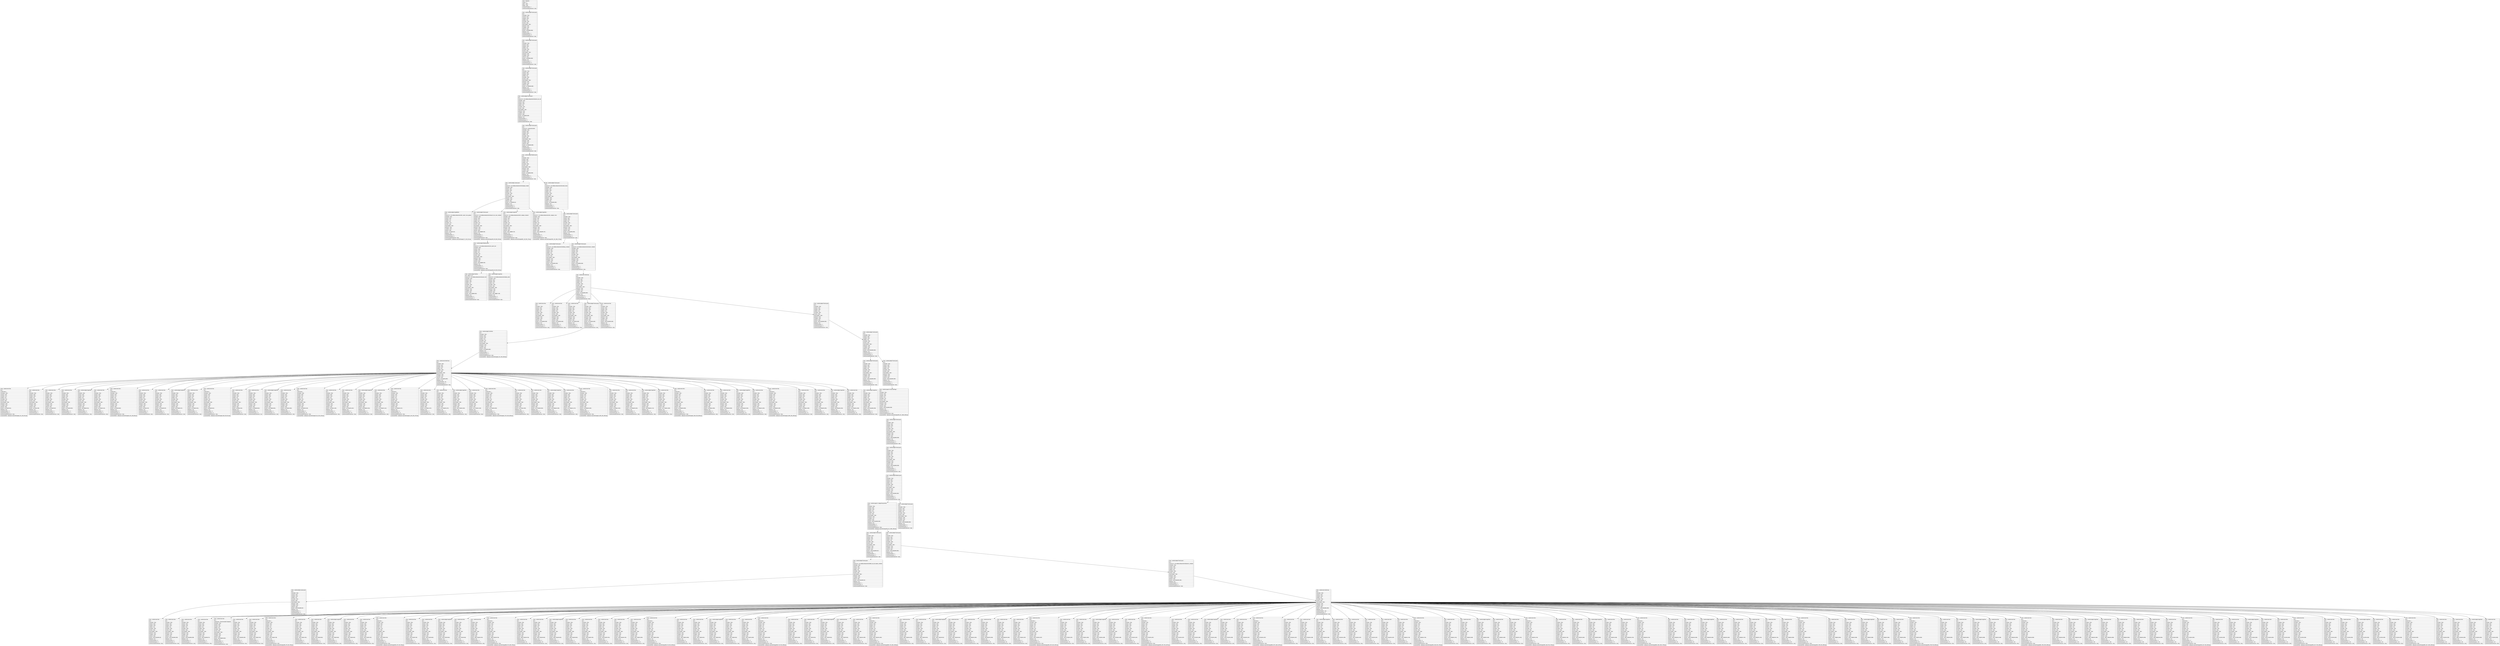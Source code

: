 digraph Layout {

	node [shape=record fontname=Arial];

	0	[label="{class = hierarchy\l|rotation = 0\l|width = 1080\l|height = 2200\l|numberOfChildren = 1\l|eventGeneratedOnElement = false \l}"]
	1	[label="{class = android.widget.FrameLayout\l|text = \l|checkable = false\l|checked = false\l|clickable = false\l|enabled = true\l|focusable = false\l|focused = false\l|long-clickable = false\l|password = false\l|scrollable = false\l|selected = false\l|bounds = [0,0][1080,2200]\l|displayed = true\l|numberOfChildren = 1\l|numInParentLayout = 0\l|eventGeneratedOnElement = false \l}"]
	2	[label="{class = android.widget.FrameLayout\l|text = \l|checkable = false\l|checked = false\l|clickable = false\l|enabled = true\l|focusable = false\l|focused = false\l|long-clickable = false\l|password = false\l|scrollable = false\l|selected = false\l|bounds = [0,0][1080,2200]\l|displayed = true\l|numberOfChildren = 1\l|numInParentLayout = 0\l|eventGeneratedOnElement = false \l}"]
	3	[label="{class = android.widget.FrameLayout\l|text = \l|checkable = false\l|checked = false\l|clickable = false\l|enabled = true\l|focusable = false\l|focused = false\l|long-clickable = false\l|password = false\l|scrollable = false\l|selected = false\l|bounds = [0,74][1080,2200]\l|displayed = true\l|numberOfChildren = 1\l|numInParentLayout = 0\l|eventGeneratedOnElement = false \l}"]
	4	[label="{class = android.widget.FrameLayout\l|text = \l|resource-id = com.alibaba.aliexpresshd:id/action_bar_root\l|checkable = false\l|checked = false\l|clickable = false\l|enabled = true\l|focusable = false\l|focused = false\l|long-clickable = false\l|password = false\l|scrollable = false\l|selected = false\l|bounds = [0,74][1080,2200]\l|displayed = true\l|numberOfChildren = 1\l|numInParentLayout = 0\l|eventGeneratedOnElement = false \l}"]
	5	[label="{class = android.widget.FrameLayout\l|text = \l|resource-id = android:id/content\l|checkable = false\l|checked = false\l|clickable = false\l|enabled = true\l|focusable = false\l|focused = false\l|long-clickable = false\l|password = false\l|scrollable = false\l|selected = false\l|bounds = [0,74][1080,2200]\l|displayed = true\l|numberOfChildren = 1\l|numInParentLayout = 0\l|eventGeneratedOnElement = false \l}"]
	6	[label="{class = android.widget.RelativeLayout\l|text = \l|checkable = false\l|checked = false\l|clickable = false\l|enabled = true\l|focusable = false\l|focused = false\l|long-clickable = false\l|password = false\l|scrollable = false\l|selected = false\l|bounds = [0,74][1080,2200]\l|displayed = true\l|numberOfChildren = 2\l|numInParentLayout = 0\l|eventGeneratedOnElement = false \l}"]
	7	[label="{class = android.widget.LinearLayout\l|text = \l|resource-id = com.alibaba.aliexpresshd:id/category_header\l|checkable = false\l|checked = false\l|clickable = false\l|enabled = true\l|focusable = false\l|focused = false\l|long-clickable = false\l|password = false\l|scrollable = false\l|selected = false\l|bounds = [0,74][1080,221]\l|displayed = true\l|numberOfChildren = 4\l|numInParentLayout = 0\l|eventGeneratedOnElement = false \l}"]
	8	[label="{class = android.widget.FrameLayout\l|text = \l|resource-id = com.alibaba.aliexpresshd:id/content_frame\l|checkable = false\l|checked = false\l|clickable = false\l|enabled = true\l|focusable = false\l|focused = false\l|long-clickable = false\l|password = false\l|scrollable = false\l|selected = false\l|bounds = [0,221][1080,2200]\l|displayed = true\l|numberOfChildren = 1\l|numInParentLayout = 1\l|eventGeneratedOnElement = false \l}"]
	9	[label="{class = android.widget.ImageButton\l|text = \l|resource-id = com.alibaba.aliexpresshd:id/tv_search_view_goback_\l|checkable = false\l|checked = false\l|clickable = true\l|enabled = true\l|focusable = true\l|focused = false\l|long-clickable = false\l|password = false\l|scrollable = false\l|selected = false\l|bounds = [0,74][126,221]\l|displayed = true\l|numberOfChildren = 0\l|numInParentLayout = 0\l|eventGeneratedOnElement = false \l|screenshotPath = aliExpress-naviCat/S1/pngs/0_74_126_221.png\l}"]
	10	[label="{class = android.widget.FrameLayout\l|text = \l|resource-id = com.alibaba.aliexpresshd:id/search_box_view_container\l|checkable = false\l|checked = false\l|clickable = true\l|enabled = true\l|focusable = true\l|focused = false\l|long-clickable = false\l|password = false\l|scrollable = false\l|selected = false\l|bounds = [158,100][828,195]\l|displayed = true\l|numberOfChildren = 1\l|numInParentLayout = 1\l|eventGeneratedOnElement = false \l|screenshotPath = aliExpress-naviCat/S1/pngs/158_100_828_195.png\l}"]
	11	[label="{class = android.widget.ImageView\l|text = \l|resource-id = com.alibaba.aliexpresshd:id/iv_category_shopcart\l|checkable = false\l|checked = false\l|clickable = true\l|enabled = true\l|focusable = true\l|focused = false\l|long-clickable = false\l|password = false\l|scrollable = false\l|selected = false\l|bounds = [891,116][954,179]\l|displayed = true\l|numberOfChildren = 0\l|numInParentLayout = 2\l|eventGeneratedOnElement = false \l|screenshotPath = aliExpress-naviCat/S1/pngs/891_116_954_179.png\l}"]
	12	[label="{class = android.widget.ImageView\l|text = \l|resource-id = com.alibaba.aliexpresshd:id/iv_category_more\l|checkable = false\l|checked = false\l|clickable = true\l|enabled = true\l|focusable = true\l|focused = false\l|long-clickable = false\l|password = false\l|scrollable = false\l|selected = false\l|bounds = [1001,116][1064,179]\l|displayed = true\l|numberOfChildren = 0\l|numInParentLayout = 3\l|eventGeneratedOnElement = false \l|screenshotPath = aliExpress-naviCat/S1/pngs/1001_116_1064_179.png\l}"]
	13	[label="{class = android.widget.FrameLayout\l|text = \l|checkable = false\l|checked = false\l|clickable = false\l|enabled = true\l|focusable = false\l|focused = false\l|long-clickable = false\l|password = false\l|scrollable = false\l|selected = false\l|bounds = [0,221][1080,2200]\l|displayed = true\l|numberOfChildren = 2\l|numInParentLayout = 0\l|eventGeneratedOnElement = false \l}"]
	14	[label="{class = android.widget.RelativeLayout\l|text = \l|resource-id = com.alibaba.aliexpresshd:id/rl_search_box\l|checkable = false\l|checked = false\l|clickable = true\l|enabled = true\l|focusable = true\l|focused = false\l|long-clickable = false\l|password = false\l|scrollable = false\l|selected = false\l|bounds = [158,100][828,195]\l|displayed = true\l|numberOfChildren = 2\l|numInParentLayout = 0\l|eventGeneratedOnElement = false \l|screenshotPath = aliExpress-naviCat/S1/pngs/158_100_828_195.png\l}"]
	15	[label="{class = android.widget.FrameLayout\l|text = \l|resource-id = com.alibaba.aliexpresshd:id/debug_container\l|checkable = false\l|checked = false\l|clickable = false\l|enabled = true\l|focusable = false\l|focused = false\l|long-clickable = false\l|password = false\l|scrollable = false\l|selected = false\l|bounds = [0,221][1080,2200]\l|displayed = true\l|numberOfChildren = 0\l|numInParentLayout = 0\l|eventGeneratedOnElement = false \l}"]
	16	[label="{class = android.widget.FrameLayout\l|text = \l|resource-id = com.alibaba.aliexpresshd:id/render_container\l|checkable = false\l|checked = false\l|clickable = false\l|enabled = true\l|focusable = false\l|focused = false\l|long-clickable = false\l|password = false\l|scrollable = false\l|selected = false\l|bounds = [0,221][1080,2200]\l|displayed = true\l|numberOfChildren = 1\l|numInParentLayout = 1\l|eventGeneratedOnElement = false \l}"]
	17	[label="{class = android.widget.TextView\l|text = wltoys rc car\l|resource-id = com.alibaba.aliexpresshd:id/search_hint\l|checkable = false\l|checked = false\l|clickable = false\l|enabled = true\l|focusable = false\l|focused = false\l|long-clickable = false\l|password = false\l|scrollable = false\l|selected = false\l|bounds = [201,105][406,190]\l|displayed = true\l|numberOfChildren = 0\l|numInParentLayout = 0\l|eventGeneratedOnElement = false \l}"]
	18	[label="{class = android.widget.ImageView\l|text = \l|resource-id = com.alibaba.aliexpresshd:id/right_action\l|checkable = false\l|checked = false\l|clickable = false\l|enabled = true\l|focusable = false\l|focused = false\l|long-clickable = false\l|password = false\l|scrollable = false\l|selected = false\l|bounds = [691,109][817,185]\l|displayed = true\l|numberOfChildren = 0\l|numInParentLayout = 1\l|eventGeneratedOnElement = false \l}"]
	19	[label="{class = android.view.ViewGroup\l|text = \l|checkable = false\l|checked = false\l|clickable = false\l|enabled = true\l|focusable = false\l|focused = false\l|long-clickable = false\l|password = false\l|scrollable = false\l|selected = false\l|bounds = [0,221][1080,2200]\l|displayed = true\l|numberOfChildren = 6\l|numInParentLayout = 0\l|eventGeneratedOnElement = false \l}"]
	20	[label="{class = android.view.View\l|text = \l|checkable = false\l|checked = false\l|clickable = false\l|enabled = true\l|focusable = false\l|focused = false\l|long-clickable = false\l|password = false\l|scrollable = false\l|selected = false\l|bounds = [0,221][1080,2200]\l|displayed = true\l|numberOfChildren = 0\l|numInParentLayout = 0\l|eventGeneratedOnElement = false \l}"]
	21	[label="{class = android.view.View\l|text = \l|checkable = false\l|checked = false\l|clickable = false\l|enabled = true\l|focusable = false\l|focused = false\l|long-clickable = false\l|password = false\l|scrollable = false\l|selected = false\l|bounds = [0,221][1080,2200]\l|displayed = true\l|numberOfChildren = 0\l|numInParentLayout = 1\l|eventGeneratedOnElement = false \l}"]
	22	[label="{class = android.view.View\l|text = \l|checkable = false\l|checked = false\l|clickable = false\l|enabled = true\l|focusable = false\l|focused = false\l|long-clickable = false\l|password = false\l|scrollable = false\l|selected = false\l|bounds = [0,221][259,2200]\l|displayed = true\l|numberOfChildren = 0\l|numInParentLayout = 2\l|eventGeneratedOnElement = false \l}"]
	23	[label="{class = android.widget.FrameLayout\l|text = \l|checkable = false\l|checked = false\l|clickable = false\l|enabled = true\l|focusable = false\l|focused = false\l|long-clickable = false\l|password = false\l|scrollable = false\l|selected = false\l|bounds = [0,221][259,2200]\l|displayed = true\l|numberOfChildren = 1\l|numInParentLayout = 3\l|eventGeneratedOnElement = false \l}"]
	24	[label="{class = android.view.View\l|text = \l|checkable = false\l|checked = false\l|clickable = false\l|enabled = true\l|focusable = false\l|focused = false\l|long-clickable = false\l|password = false\l|scrollable = false\l|selected = false\l|bounds = [259,221][1080,2200]\l|displayed = true\l|numberOfChildren = 0\l|numInParentLayout = 4\l|eventGeneratedOnElement = false \l}"]
	25	[label="{class = android.widget.FrameLayout\l|text = \l|checkable = false\l|checked = false\l|clickable = false\l|enabled = true\l|focusable = false\l|focused = false\l|long-clickable = false\l|password = false\l|scrollable = false\l|selected = false\l|bounds = [259,221][1080,2200]\l|displayed = true\l|numberOfChildren = 1\l|numInParentLayout = 5\l|eventGeneratedOnElement = false \l}"]
	26	[label="{class = android.widget.ScrollView\l|text = \l|checkable = false\l|checked = false\l|clickable = false\l|enabled = true\l|focusable = true\l|focused = false\l|long-clickable = false\l|password = false\l|scrollable = true\l|selected = false\l|bounds = [0,221][259,2200]\l|displayed = true\l|numberOfChildren = 1\l|numInParentLayout = 0\l|eventGeneratedOnElement = false \l|screenshotPath = aliExpress-naviCat/S1/pngs/0_221_259_2200.png\l}"]
	27	[label="{class = android.widget.FrameLayout\l|text = \l|checkable = false\l|checked = false\l|clickable = false\l|enabled = true\l|focusable = false\l|focused = false\l|long-clickable = false\l|password = false\l|scrollable = false\l|selected = false\l|bounds = [259,221][1080,2200]\l|displayed = true\l|numberOfChildren = 2\l|numInParentLayout = 0\l|eventGeneratedOnElement = false \l}"]
	28	[label="{class = android.view.ViewGroup\l|text = \l|checkable = false\l|checked = false\l|clickable = false\l|enabled = true\l|focusable = false\l|focused = false\l|long-clickable = false\l|password = false\l|scrollable = false\l|selected = false\l|bounds = [0,221][259,2200]\l|displayed = true\l|numberOfChildren = 46\l|numInParentLayout = 0\l|eventGeneratedOnElement = false \l}"]
	29	[label="{class = android.widget.FrameLayout\l|text = \l|checkable = false\l|checked = false\l|clickable = false\l|enabled = true\l|focusable = false\l|focused = false\l|long-clickable = false\l|password = false\l|scrollable = false\l|selected = false\l|bounds = [259,221][1080,2200]\l|displayed = true\l|numberOfChildren = 1\l|numInParentLayout = 0\l|eventGeneratedOnElement = false \l}"]
	30	[label="{class = android.widget.FrameLayout\l|text = \l|checkable = false\l|checked = false\l|clickable = false\l|enabled = true\l|focusable = false\l|focused = false\l|long-clickable = false\l|password = false\l|scrollable = false\l|selected = false\l|bounds = [259,221][1080,2200]\l|displayed = true\l|numberOfChildren = 1\l|numInParentLayout = 1\l|eventGeneratedOnElement = false \l}"]
	31	[label="{class = android.view.View\l|text = \l|content-desc = \l|checkable = false\l|checked = false\l|clickable = true\l|enabled = true\l|focusable = true\l|focused = false\l|long-clickable = false\l|password = false\l|scrollable = false\l|selected = false\l|bounds = [0,221][259,451]\l|displayed = true\l|numberOfChildren = 0\l|numInParentLayout = 0\l|eventGeneratedOnElement = false \l|screenshotPath = aliExpress-naviCat/S1/pngs/0_221_259_451.png\l}"]
	32	[label="{class = android.view.View\l|text = \l|checkable = false\l|checked = false\l|clickable = false\l|enabled = true\l|focusable = false\l|focused = false\l|long-clickable = false\l|password = false\l|scrollable = false\l|selected = false\l|bounds = [0,221][12,449]\l|displayed = true\l|numberOfChildren = 0\l|numInParentLayout = 1\l|eventGeneratedOnElement = false \l}"]
	33	[label="{class = android.view.View\l|text = \l|checkable = false\l|checked = false\l|clickable = false\l|enabled = true\l|focusable = false\l|focused = false\l|long-clickable = false\l|password = false\l|scrollable = false\l|selected = false\l|bounds = [0,221][259,307]\l|displayed = true\l|numberOfChildren = 0\l|numInParentLayout = 2\l|eventGeneratedOnElement = false \l}"]
	34	[label="{class = android.view.View\l|text = \l|checkable = false\l|checked = false\l|clickable = false\l|enabled = true\l|focusable = false\l|focused = false\l|long-clickable = false\l|password = false\l|scrollable = false\l|selected = false\l|bounds = [12,221][259,449]\l|displayed = true\l|numberOfChildren = 0\l|numInParentLayout = 3\l|eventGeneratedOnElement = false \l}"]
	35	[label="{class = android.widget.ImageView\l|text = \l|checkable = false\l|checked = false\l|clickable = false\l|enabled = true\l|focusable = false\l|focused = false\l|long-clickable = false\l|password = false\l|scrollable = false\l|selected = false\l|bounds = [90,248][182,341]\l|displayed = true\l|numberOfChildren = 0\l|numInParentLayout = 4\l|eventGeneratedOnElement = false \l}"]
	36	[label="{class = android.view.View\l|text = \l|checkable = false\l|checked = false\l|clickable = false\l|enabled = true\l|focusable = false\l|focused = false\l|long-clickable = false\l|password = false\l|scrollable = false\l|selected = false\l|bounds = [41,352][231,421]\l|displayed = true\l|numberOfChildren = 0\l|numInParentLayout = 5\l|eventGeneratedOnElement = false \l}"]
	37	[label="{class = android.view.View\l|text = \l|content-desc = \l|checkable = false\l|checked = false\l|clickable = true\l|enabled = true\l|focusable = true\l|focused = false\l|long-clickable = false\l|password = false\l|scrollable = false\l|selected = false\l|bounds = [0,451][259,682]\l|displayed = true\l|numberOfChildren = 0\l|numInParentLayout = 6\l|eventGeneratedOnElement = false \l|screenshotPath = aliExpress-naviCat/S1/pngs/0_451_259_682.png\l}"]
	38	[label="{class = android.view.View\l|text = \l|checkable = false\l|checked = false\l|clickable = false\l|enabled = true\l|focusable = false\l|focused = false\l|long-clickable = false\l|password = false\l|scrollable = false\l|selected = false\l|bounds = [0,451][12,679]\l|displayed = true\l|numberOfChildren = 0\l|numInParentLayout = 7\l|eventGeneratedOnElement = false \l}"]
	39	[label="{class = android.view.View\l|text = \l|checkable = false\l|checked = false\l|clickable = false\l|enabled = true\l|focusable = false\l|focused = false\l|long-clickable = false\l|password = false\l|scrollable = false\l|selected = false\l|bounds = [12,451][259,679]\l|displayed = true\l|numberOfChildren = 0\l|numInParentLayout = 8\l|eventGeneratedOnElement = false \l}"]
	40	[label="{class = android.widget.ImageView\l|text = \l|checkable = false\l|checked = false\l|clickable = false\l|enabled = true\l|focusable = false\l|focused = false\l|long-clickable = false\l|password = false\l|scrollable = false\l|selected = false\l|bounds = [90,478][182,570]\l|displayed = true\l|numberOfChildren = 0\l|numInParentLayout = 9\l|eventGeneratedOnElement = false \l}"]
	41	[label="{class = android.view.View\l|text = \l|checkable = false\l|checked = false\l|clickable = false\l|enabled = true\l|focusable = false\l|focused = false\l|long-clickable = false\l|password = false\l|scrollable = false\l|selected = false\l|bounds = [41,582][231,651]\l|displayed = true\l|numberOfChildren = 0\l|numInParentLayout = 10\l|eventGeneratedOnElement = false \l}"]
	42	[label="{class = android.view.View\l|text = \l|content-desc = \l|checkable = false\l|checked = false\l|clickable = true\l|enabled = true\l|focusable = true\l|focused = false\l|long-clickable = false\l|password = false\l|scrollable = false\l|selected = false\l|bounds = [0,682][259,912]\l|displayed = true\l|numberOfChildren = 0\l|numInParentLayout = 11\l|eventGeneratedOnElement = false \l|screenshotPath = aliExpress-naviCat/S1/pngs/0_682_259_912.png\l}"]
	43	[label="{class = android.view.View\l|text = \l|checkable = false\l|checked = false\l|clickable = false\l|enabled = true\l|focusable = false\l|focused = false\l|long-clickable = false\l|password = false\l|scrollable = false\l|selected = false\l|bounds = [0,682][12,910]\l|displayed = true\l|numberOfChildren = 0\l|numInParentLayout = 12\l|eventGeneratedOnElement = false \l}"]
	44	[label="{class = android.view.View\l|text = \l|checkable = false\l|checked = false\l|clickable = false\l|enabled = true\l|focusable = false\l|focused = false\l|long-clickable = false\l|password = false\l|scrollable = false\l|selected = false\l|bounds = [12,682][259,910]\l|displayed = true\l|numberOfChildren = 0\l|numInParentLayout = 13\l|eventGeneratedOnElement = true \l}"]
	45	[label="{class = android.widget.ImageView\l|text = \l|checkable = false\l|checked = false\l|clickable = false\l|enabled = true\l|focusable = false\l|focused = false\l|long-clickable = false\l|password = false\l|scrollable = false\l|selected = false\l|bounds = [90,709][182,801]\l|displayed = true\l|numberOfChildren = 0\l|numInParentLayout = 14\l|eventGeneratedOnElement = false \l}"]
	46	[label="{class = android.view.View\l|text = \l|checkable = false\l|checked = false\l|clickable = false\l|enabled = true\l|focusable = false\l|focused = false\l|long-clickable = false\l|password = false\l|scrollable = false\l|selected = false\l|bounds = [41,813][231,882]\l|displayed = true\l|numberOfChildren = 0\l|numInParentLayout = 15\l|eventGeneratedOnElement = false \l}"]
	47	[label="{class = android.view.View\l|text = \l|content-desc = \l|checkable = false\l|checked = false\l|clickable = true\l|enabled = true\l|focusable = true\l|focused = false\l|long-clickable = false\l|password = false\l|scrollable = false\l|selected = false\l|bounds = [0,912][259,1143]\l|displayed = true\l|numberOfChildren = 0\l|numInParentLayout = 16\l|eventGeneratedOnElement = false \l|screenshotPath = aliExpress-naviCat/S1/pngs/0_912_259_1143.png\l}"]
	48	[label="{class = android.view.View\l|text = \l|checkable = false\l|checked = false\l|clickable = false\l|enabled = true\l|focusable = false\l|focused = false\l|long-clickable = false\l|password = false\l|scrollable = false\l|selected = false\l|bounds = [0,912][12,1140]\l|displayed = true\l|numberOfChildren = 0\l|numInParentLayout = 17\l|eventGeneratedOnElement = false \l}"]
	49	[label="{class = android.view.View\l|text = \l|checkable = false\l|checked = false\l|clickable = false\l|enabled = true\l|focusable = false\l|focused = false\l|long-clickable = false\l|password = false\l|scrollable = false\l|selected = false\l|bounds = [12,912][259,1140]\l|displayed = true\l|numberOfChildren = 0\l|numInParentLayout = 18\l|eventGeneratedOnElement = false \l}"]
	50	[label="{class = android.widget.ImageView\l|text = \l|checkable = false\l|checked = false\l|clickable = false\l|enabled = true\l|focusable = false\l|focused = false\l|long-clickable = false\l|password = false\l|scrollable = false\l|selected = false\l|bounds = [90,939][182,1031]\l|displayed = true\l|numberOfChildren = 0\l|numInParentLayout = 19\l|eventGeneratedOnElement = false \l}"]
	51	[label="{class = android.view.View\l|text = \l|checkable = false\l|checked = false\l|clickable = false\l|enabled = true\l|focusable = false\l|focused = false\l|long-clickable = false\l|password = false\l|scrollable = false\l|selected = false\l|bounds = [41,1043][231,1112]\l|displayed = true\l|numberOfChildren = 0\l|numInParentLayout = 20\l|eventGeneratedOnElement = false \l}"]
	52	[label="{class = android.view.View\l|text = \l|content-desc = \l|checkable = false\l|checked = false\l|clickable = true\l|enabled = true\l|focusable = true\l|focused = false\l|long-clickable = false\l|password = false\l|scrollable = false\l|selected = false\l|bounds = [0,1143][259,1373]\l|displayed = true\l|numberOfChildren = 0\l|numInParentLayout = 21\l|eventGeneratedOnElement = false \l|screenshotPath = aliExpress-naviCat/S1/pngs/0_1143_259_1373.png\l}"]
	53	[label="{class = android.view.View\l|text = \l|checkable = false\l|checked = false\l|clickable = false\l|enabled = true\l|focusable = false\l|focused = false\l|long-clickable = false\l|password = false\l|scrollable = false\l|selected = false\l|bounds = [0,1143][12,1370]\l|displayed = true\l|numberOfChildren = 0\l|numInParentLayout = 22\l|eventGeneratedOnElement = false \l}"]
	54	[label="{class = android.view.View\l|text = \l|checkable = false\l|checked = false\l|clickable = false\l|enabled = true\l|focusable = false\l|focused = false\l|long-clickable = false\l|password = false\l|scrollable = false\l|selected = false\l|bounds = [12,1143][259,1370]\l|displayed = true\l|numberOfChildren = 0\l|numInParentLayout = 23\l|eventGeneratedOnElement = false \l}"]
	55	[label="{class = android.widget.ImageView\l|text = \l|checkable = false\l|checked = false\l|clickable = false\l|enabled = true\l|focusable = false\l|focused = false\l|long-clickable = false\l|password = false\l|scrollable = false\l|selected = false\l|bounds = [90,1170][182,1262]\l|displayed = true\l|numberOfChildren = 0\l|numInParentLayout = 24\l|eventGeneratedOnElement = false \l}"]
	56	[label="{class = android.view.View\l|text = \l|checkable = false\l|checked = false\l|clickable = false\l|enabled = true\l|focusable = false\l|focused = false\l|long-clickable = false\l|password = false\l|scrollable = false\l|selected = false\l|bounds = [41,1274][231,1343]\l|displayed = true\l|numberOfChildren = 0\l|numInParentLayout = 25\l|eventGeneratedOnElement = false \l}"]
	57	[label="{class = android.view.View\l|text = \l|content-desc = \l|checkable = false\l|checked = false\l|clickable = true\l|enabled = true\l|focusable = true\l|focused = false\l|long-clickable = false\l|password = false\l|scrollable = false\l|selected = false\l|bounds = [0,1373][259,1603]\l|displayed = true\l|numberOfChildren = 0\l|numInParentLayout = 26\l|eventGeneratedOnElement = false \l|screenshotPath = aliExpress-naviCat/S1/pngs/0_1373_259_1603.png\l}"]
	58	[label="{class = android.view.View\l|text = \l|checkable = false\l|checked = false\l|clickable = false\l|enabled = true\l|focusable = false\l|focused = false\l|long-clickable = false\l|password = false\l|scrollable = false\l|selected = false\l|bounds = [0,1373][12,1601]\l|displayed = true\l|numberOfChildren = 0\l|numInParentLayout = 27\l|eventGeneratedOnElement = false \l}"]
	59	[label="{class = android.view.View\l|text = \l|checkable = false\l|checked = false\l|clickable = false\l|enabled = true\l|focusable = false\l|focused = false\l|long-clickable = false\l|password = false\l|scrollable = false\l|selected = false\l|bounds = [12,1373][259,1601]\l|displayed = true\l|numberOfChildren = 0\l|numInParentLayout = 28\l|eventGeneratedOnElement = false \l}"]
	60	[label="{class = android.widget.ImageView\l|text = \l|checkable = false\l|checked = false\l|clickable = false\l|enabled = true\l|focusable = false\l|focused = false\l|long-clickable = false\l|password = false\l|scrollable = false\l|selected = false\l|bounds = [90,1400][182,1493]\l|displayed = true\l|numberOfChildren = 0\l|numInParentLayout = 29\l|eventGeneratedOnElement = false \l}"]
	61	[label="{class = android.view.View\l|text = \l|checkable = false\l|checked = false\l|clickable = false\l|enabled = true\l|focusable = false\l|focused = false\l|long-clickable = false\l|password = false\l|scrollable = false\l|selected = false\l|bounds = [41,1504][231,1573]\l|displayed = true\l|numberOfChildren = 0\l|numInParentLayout = 30\l|eventGeneratedOnElement = false \l}"]
	62	[label="{class = android.view.View\l|text = \l|content-desc = \l|checkable = false\l|checked = false\l|clickable = true\l|enabled = true\l|focusable = true\l|focused = false\l|long-clickable = false\l|password = false\l|scrollable = false\l|selected = false\l|bounds = [0,1603][259,1834]\l|displayed = true\l|numberOfChildren = 0\l|numInParentLayout = 31\l|eventGeneratedOnElement = false \l|screenshotPath = aliExpress-naviCat/S1/pngs/0_1603_259_1834.png\l}"]
	63	[label="{class = android.view.View\l|text = \l|checkable = false\l|checked = false\l|clickable = false\l|enabled = true\l|focusable = false\l|focused = false\l|long-clickable = false\l|password = false\l|scrollable = false\l|selected = false\l|bounds = [0,1603][12,1831]\l|displayed = true\l|numberOfChildren = 0\l|numInParentLayout = 32\l|eventGeneratedOnElement = false \l}"]
	64	[label="{class = android.view.View\l|text = \l|checkable = false\l|checked = false\l|clickable = false\l|enabled = true\l|focusable = false\l|focused = false\l|long-clickable = false\l|password = false\l|scrollable = false\l|selected = false\l|bounds = [12,1603][259,1831]\l|displayed = true\l|numberOfChildren = 0\l|numInParentLayout = 33\l|eventGeneratedOnElement = false \l}"]
	65	[label="{class = android.widget.ImageView\l|text = \l|checkable = false\l|checked = false\l|clickable = false\l|enabled = true\l|focusable = false\l|focused = false\l|long-clickable = false\l|password = false\l|scrollable = false\l|selected = false\l|bounds = [90,1630][182,1722]\l|displayed = true\l|numberOfChildren = 0\l|numInParentLayout = 34\l|eventGeneratedOnElement = false \l}"]
	66	[label="{class = android.view.View\l|text = \l|checkable = false\l|checked = false\l|clickable = false\l|enabled = true\l|focusable = false\l|focused = false\l|long-clickable = false\l|password = false\l|scrollable = false\l|selected = false\l|bounds = [41,1734][231,1803]\l|displayed = true\l|numberOfChildren = 0\l|numInParentLayout = 35\l|eventGeneratedOnElement = false \l}"]
	67	[label="{class = android.view.View\l|text = \l|content-desc = \l|checkable = false\l|checked = false\l|clickable = true\l|enabled = true\l|focusable = true\l|focused = false\l|long-clickable = false\l|password = false\l|scrollable = false\l|selected = false\l|bounds = [0,1834][259,2064]\l|displayed = true\l|numberOfChildren = 0\l|numInParentLayout = 36\l|eventGeneratedOnElement = false \l|screenshotPath = aliExpress-naviCat/S1/pngs/0_1834_259_2064.png\l}"]
	68	[label="{class = android.view.View\l|text = \l|checkable = false\l|checked = false\l|clickable = false\l|enabled = true\l|focusable = false\l|focused = false\l|long-clickable = false\l|password = false\l|scrollable = false\l|selected = false\l|bounds = [0,1834][12,2062]\l|displayed = true\l|numberOfChildren = 0\l|numInParentLayout = 37\l|eventGeneratedOnElement = false \l}"]
	69	[label="{class = android.view.View\l|text = \l|checkable = false\l|checked = false\l|clickable = false\l|enabled = true\l|focusable = false\l|focused = false\l|long-clickable = false\l|password = false\l|scrollable = false\l|selected = false\l|bounds = [12,1834][259,2062]\l|displayed = true\l|numberOfChildren = 0\l|numInParentLayout = 38\l|eventGeneratedOnElement = false \l}"]
	70	[label="{class = android.widget.ImageView\l|text = \l|checkable = false\l|checked = false\l|clickable = false\l|enabled = true\l|focusable = false\l|focused = false\l|long-clickable = false\l|password = false\l|scrollable = false\l|selected = false\l|bounds = [90,1861][182,1953]\l|displayed = true\l|numberOfChildren = 0\l|numInParentLayout = 39\l|eventGeneratedOnElement = false \l}"]
	71	[label="{class = android.view.View\l|text = \l|checkable = false\l|checked = false\l|clickable = false\l|enabled = true\l|focusable = false\l|focused = false\l|long-clickable = false\l|password = false\l|scrollable = false\l|selected = false\l|bounds = [41,1965][231,2034]\l|displayed = true\l|numberOfChildren = 0\l|numInParentLayout = 40\l|eventGeneratedOnElement = false \l}"]
	72	[label="{class = android.view.View\l|text = \l|content-desc = \l|checkable = false\l|checked = false\l|clickable = true\l|enabled = true\l|focusable = true\l|focused = false\l|long-clickable = false\l|password = false\l|scrollable = false\l|selected = false\l|bounds = [0,2064][259,2200]\l|displayed = true\l|numberOfChildren = 0\l|numInParentLayout = 41\l|eventGeneratedOnElement = false \l|screenshotPath = aliExpress-naviCat/S1/pngs/0_2064_259_2200.png\l}"]
	73	[label="{class = android.view.View\l|text = \l|checkable = false\l|checked = false\l|clickable = false\l|enabled = true\l|focusable = false\l|focused = false\l|long-clickable = false\l|password = false\l|scrollable = false\l|selected = false\l|bounds = [0,2064][12,2200]\l|displayed = true\l|numberOfChildren = 0\l|numInParentLayout = 42\l|eventGeneratedOnElement = false \l}"]
	74	[label="{class = android.view.View\l|text = \l|checkable = false\l|checked = false\l|clickable = false\l|enabled = true\l|focusable = false\l|focused = false\l|long-clickable = false\l|password = false\l|scrollable = false\l|selected = false\l|bounds = [12,2064][259,2200]\l|displayed = true\l|numberOfChildren = 0\l|numInParentLayout = 43\l|eventGeneratedOnElement = false \l}"]
	75	[label="{class = android.widget.ImageView\l|text = \l|checkable = false\l|checked = false\l|clickable = false\l|enabled = true\l|focusable = false\l|focused = false\l|long-clickable = false\l|password = false\l|scrollable = false\l|selected = false\l|bounds = [90,2091][182,2183]\l|displayed = true\l|numberOfChildren = 0\l|numInParentLayout = 44\l|eventGeneratedOnElement = false \l}"]
	76	[label="{class = android.view.View\l|text = \l|checkable = false\l|checked = false\l|clickable = false\l|enabled = true\l|focusable = false\l|focused = false\l|long-clickable = false\l|password = false\l|scrollable = false\l|selected = false\l|bounds = [41,2195][231,2200]\l|displayed = true\l|numberOfChildren = 0\l|numInParentLayout = 45\l|eventGeneratedOnElement = false \l}"]
	77	[label="{class = android.widget.ImageView\l|text = \l|checkable = false\l|checked = false\l|clickable = false\l|enabled = true\l|focusable = false\l|focused = false\l|long-clickable = false\l|password = false\l|scrollable = false\l|selected = false\l|bounds = [259,221][1080,2200]\l|displayed = true\l|numberOfChildren = 0\l|numInParentLayout = 0\l|eventGeneratedOnElement = false \l}"]
	78	[label="{class = android.support.v4.view.ViewPager\l|text = \l|checkable = false\l|checked = false\l|clickable = false\l|enabled = true\l|focusable = true\l|focused = false\l|long-clickable = false\l|password = false\l|scrollable = false\l|selected = false\l|bounds = [259,221][1080,2200]\l|displayed = true\l|numberOfChildren = 1\l|numInParentLayout = 0\l|eventGeneratedOnElement = false \l|screenshotPath = aliExpress-naviCat/S1/pngs/259_221_1080_2200.png\l}"]
	79	[label="{class = android.widget.FrameLayout\l|text = \l|checkable = false\l|checked = false\l|clickable = false\l|enabled = true\l|focusable = false\l|focused = false\l|long-clickable = false\l|password = false\l|scrollable = false\l|selected = false\l|bounds = [259,221][1080,2200]\l|displayed = true\l|numberOfChildren = 1\l|numInParentLayout = 0\l|eventGeneratedOnElement = false \l}"]
	80	[label="{class = android.widget.FrameLayout\l|text = \l|checkable = false\l|checked = false\l|clickable = false\l|enabled = true\l|focusable = false\l|focused = false\l|long-clickable = false\l|password = false\l|scrollable = false\l|selected = false\l|bounds = [259,221][1080,2200]\l|displayed = true\l|numberOfChildren = 1\l|numInParentLayout = 0\l|eventGeneratedOnElement = false \l}"]
	81	[label="{class = android.widget.RelativeLayout\l|text = \l|checkable = false\l|checked = false\l|clickable = false\l|enabled = true\l|focusable = false\l|focused = false\l|long-clickable = false\l|password = false\l|scrollable = false\l|selected = false\l|bounds = [259,221][1080,2200]\l|displayed = true\l|numberOfChildren = 2\l|numInParentLayout = 0\l|eventGeneratedOnElement = false \l}"]
	82	[label="{class = android.support.v7.widget.RecyclerView\l|text = \l|checkable = false\l|checked = false\l|clickable = false\l|enabled = true\l|focusable = true\l|focused = false\l|long-clickable = false\l|password = false\l|scrollable = true\l|selected = false\l|bounds = [259,221][1080,2200]\l|displayed = true\l|numberOfChildren = 2\l|numInParentLayout = 0\l|eventGeneratedOnElement = false \l|screenshotPath = aliExpress-naviCat/S1/pngs/259_221_1080_2200.png\l}"]
	83	[label="{class = android.widget.FrameLayout\l|text = \l|checkable = false\l|checked = false\l|clickable = false\l|enabled = true\l|focusable = false\l|focused = false\l|long-clickable = false\l|password = false\l|scrollable = false\l|selected = false\l|bounds = [259,221][1080,2200]\l|displayed = true\l|numberOfChildren = 0\l|numInParentLayout = 1\l|eventGeneratedOnElement = false \l}"]
	84	[label="{class = android.widget.FrameLayout\l|text = \l|checkable = false\l|checked = false\l|clickable = false\l|enabled = true\l|focusable = false\l|focused = false\l|long-clickable = false\l|password = false\l|scrollable = false\l|selected = false\l|bounds = [259,221][1080,222]\l|displayed = true\l|numberOfChildren = 1\l|numInParentLayout = 0\l|eventGeneratedOnElement = false \l}"]
	85	[label="{class = android.widget.FrameLayout\l|text = \l|checkable = false\l|checked = false\l|clickable = false\l|enabled = true\l|focusable = false\l|focused = false\l|long-clickable = false\l|password = false\l|scrollable = false\l|selected = false\l|bounds = [259,222][1080,2200]\l|displayed = true\l|numberOfChildren = 1\l|numInParentLayout = 1\l|eventGeneratedOnElement = false \l}"]
	86	[label="{class = android.widget.FrameLayout\l|text = \l|resource-id = com.alibaba.aliexpresshd:id/libsf_srp_list_header_container\l|checkable = false\l|checked = false\l|clickable = false\l|enabled = true\l|focusable = false\l|focused = false\l|long-clickable = false\l|password = false\l|scrollable = false\l|selected = false\l|bounds = [259,221][1080,222]\l|displayed = true\l|numberOfChildren = 1\l|numInParentLayout = 0\l|eventGeneratedOnElement = false \l}"]
	87	[label="{class = android.widget.FrameLayout\l|text = \l|resource-id = com.alibaba.aliexpresshd:id/dynamic_container\l|checkable = false\l|checked = false\l|clickable = false\l|enabled = true\l|focusable = false\l|focused = false\l|long-clickable = false\l|password = false\l|scrollable = false\l|selected = false\l|bounds = [259,222][1080,2200]\l|displayed = true\l|numberOfChildren = 1\l|numInParentLayout = 0\l|eventGeneratedOnElement = false \l}"]
	88	[label="{class = android.widget.LinearLayout\l|text = \l|checkable = false\l|checked = false\l|clickable = false\l|enabled = true\l|focusable = false\l|focused = false\l|long-clickable = false\l|password = false\l|scrollable = false\l|selected = false\l|bounds = [259,221][1080,222]\l|displayed = true\l|numberOfChildren = 1\l|numInParentLayout = 0\l|eventGeneratedOnElement = false \l}"]
	89	[label="{class = android.view.ViewGroup\l|text = \l|checkable = false\l|checked = false\l|clickable = false\l|enabled = true\l|focusable = false\l|focused = false\l|long-clickable = false\l|password = false\l|scrollable = false\l|selected = false\l|bounds = [259,222][1080,2200]\l|displayed = true\l|numberOfChildren = 128\l|numInParentLayout = 0\l|eventGeneratedOnElement = false \l}"]
	90	[label="{class = android.view.View\l|text = \l|checkable = false\l|checked = false\l|clickable = false\l|enabled = true\l|focusable = false\l|focused = false\l|long-clickable = false\l|password = false\l|scrollable = false\l|selected = false\l|bounds = [259,221][1080,222]\l|displayed = true\l|numberOfChildren = 0\l|numInParentLayout = 0\l|eventGeneratedOnElement = false \l}"]
	91	[label="{class = android.view.View\l|text = \l|checkable = false\l|checked = false\l|clickable = false\l|enabled = true\l|focusable = false\l|focused = false\l|long-clickable = false\l|password = false\l|scrollable = false\l|selected = false\l|bounds = [259,222][1080,2200]\l|displayed = true\l|numberOfChildren = 0\l|numInParentLayout = 0\l|eventGeneratedOnElement = false \l}"]
	92	[label="{class = android.view.View\l|text = \l|checkable = false\l|checked = false\l|clickable = false\l|enabled = true\l|focusable = false\l|focused = false\l|long-clickable = false\l|password = false\l|scrollable = false\l|selected = false\l|bounds = [259,222][1080,2200]\l|displayed = true\l|numberOfChildren = 0\l|numInParentLayout = 1\l|eventGeneratedOnElement = false \l}"]
	93	[label="{class = android.view.View\l|text = \l|checkable = false\l|checked = false\l|clickable = false\l|enabled = true\l|focusable = false\l|focused = false\l|long-clickable = false\l|password = false\l|scrollable = false\l|selected = false\l|bounds = [305,222][1080,375]\l|displayed = true\l|numberOfChildren = 0\l|numInParentLayout = 2\l|eventGeneratedOnElement = false \l}"]
	94	[label="{class = android.view.View\l|text = \l|content-desc = Recommended Categories\l|checkable = false\l|checked = false\l|clickable = false\l|enabled = true\l|focusable = false\l|focused = false\l|long-clickable = false\l|password = false\l|scrollable = false\l|selected = false\l|bounds = [305,268][769,329]\l|displayed = true\l|numberOfChildren = 0\l|numInParentLayout = 3\l|eventGeneratedOnElement = false \l}"]
	95	[label="{class = android.view.View\l|text = \l|checkable = false\l|checked = false\l|clickable = false\l|enabled = true\l|focusable = false\l|focused = false\l|long-clickable = false\l|password = false\l|scrollable = false\l|selected = false\l|bounds = [305,375][1080,2200]\l|displayed = true\l|numberOfChildren = 0\l|numInParentLayout = 4\l|eventGeneratedOnElement = false \l}"]
	96	[label="{class = android.view.View\l|text = \l|checkable = false\l|checked = false\l|clickable = false\l|enabled = true\l|focusable = false\l|focused = false\l|long-clickable = false\l|password = false\l|scrollable = false\l|selected = false\l|bounds = [305,375][533,700]\l|displayed = true\l|numberOfChildren = 0\l|numInParentLayout = 5\l|eventGeneratedOnElement = false \l}"]
	97	[label="{class = android.view.View\l|text = \l|content-desc = \l|checkable = false\l|checked = false\l|clickable = true\l|enabled = true\l|focusable = true\l|focused = false\l|long-clickable = false\l|password = false\l|scrollable = false\l|selected = false\l|bounds = [305,375][533,700]\l|displayed = true\l|numberOfChildren = 0\l|numInParentLayout = 6\l|eventGeneratedOnElement = false \l|screenshotPath = aliExpress-naviCat/S1/pngs/305_375_533_700.png\l}"]
	98	[label="{class = android.view.View\l|text = \l|checkable = false\l|checked = false\l|clickable = false\l|enabled = true\l|focusable = false\l|focused = false\l|long-clickable = false\l|password = false\l|scrollable = false\l|selected = false\l|bounds = [305,375][533,700]\l|displayed = true\l|numberOfChildren = 0\l|numInParentLayout = 7\l|eventGeneratedOnElement = false \l}"]
	99	[label="{class = android.view.View\l|text = \l|checkable = false\l|checked = false\l|clickable = false\l|enabled = true\l|focusable = false\l|focused = false\l|long-clickable = false\l|password = false\l|scrollable = false\l|selected = false\l|bounds = [305,375][533,602]\l|displayed = true\l|numberOfChildren = 0\l|numInParentLayout = 8\l|eventGeneratedOnElement = false \l}"]
	100	[label="{class = android.widget.ImageView\l|text = \l|checkable = false\l|checked = false\l|clickable = false\l|enabled = true\l|focusable = false\l|focused = false\l|long-clickable = false\l|password = false\l|scrollable = false\l|selected = false\l|bounds = [305,375][533,602]\l|displayed = true\l|numberOfChildren = 0\l|numInParentLayout = 9\l|eventGeneratedOnElement = false \l}"]
	101	[label="{class = android.view.View\l|text = \l|checkable = false\l|checked = false\l|clickable = false\l|enabled = true\l|focusable = false\l|focused = false\l|long-clickable = false\l|password = false\l|scrollable = false\l|selected = false\l|bounds = [305,375][533,602]\l|displayed = true\l|numberOfChildren = 0\l|numInParentLayout = 10\l|eventGeneratedOnElement = false \l}"]
	102	[label="{class = android.view.View\l|text = \l|checkable = false\l|checked = false\l|clickable = false\l|enabled = true\l|focusable = false\l|focused = false\l|long-clickable = false\l|password = false\l|scrollable = false\l|selected = false\l|bounds = [556,375][783,700]\l|displayed = true\l|numberOfChildren = 0\l|numInParentLayout = 11\l|eventGeneratedOnElement = false \l}"]
	103	[label="{class = android.view.View\l|text = \l|content-desc = \l|checkable = false\l|checked = false\l|clickable = true\l|enabled = true\l|focusable = true\l|focused = false\l|long-clickable = false\l|password = false\l|scrollable = false\l|selected = false\l|bounds = [556,375][783,700]\l|displayed = true\l|numberOfChildren = 0\l|numInParentLayout = 12\l|eventGeneratedOnElement = false \l|screenshotPath = aliExpress-naviCat/S1/pngs/556_375_783_700.png\l}"]
	104	[label="{class = android.view.View\l|text = \l|checkable = false\l|checked = false\l|clickable = false\l|enabled = true\l|focusable = false\l|focused = false\l|long-clickable = false\l|password = false\l|scrollable = false\l|selected = false\l|bounds = [556,375][783,700]\l|displayed = true\l|numberOfChildren = 0\l|numInParentLayout = 13\l|eventGeneratedOnElement = false \l}"]
	105	[label="{class = android.view.View\l|text = \l|checkable = false\l|checked = false\l|clickable = false\l|enabled = true\l|focusable = false\l|focused = false\l|long-clickable = false\l|password = false\l|scrollable = false\l|selected = false\l|bounds = [556,375][783,602]\l|displayed = true\l|numberOfChildren = 0\l|numInParentLayout = 14\l|eventGeneratedOnElement = false \l}"]
	106	[label="{class = android.widget.ImageView\l|text = \l|checkable = false\l|checked = false\l|clickable = false\l|enabled = true\l|focusable = false\l|focused = false\l|long-clickable = false\l|password = false\l|scrollable = false\l|selected = false\l|bounds = [556,375][783,602]\l|displayed = true\l|numberOfChildren = 0\l|numInParentLayout = 15\l|eventGeneratedOnElement = false \l}"]
	107	[label="{class = android.view.View\l|text = \l|checkable = false\l|checked = false\l|clickable = false\l|enabled = true\l|focusable = false\l|focused = false\l|long-clickable = false\l|password = false\l|scrollable = false\l|selected = false\l|bounds = [556,375][783,602]\l|displayed = true\l|numberOfChildren = 0\l|numInParentLayout = 16\l|eventGeneratedOnElement = false \l}"]
	108	[label="{class = android.view.View\l|text = \l|checkable = false\l|checked = false\l|clickable = false\l|enabled = true\l|focusable = false\l|focused = false\l|long-clickable = false\l|password = false\l|scrollable = false\l|selected = false\l|bounds = [806,375][1034,700]\l|displayed = true\l|numberOfChildren = 0\l|numInParentLayout = 17\l|eventGeneratedOnElement = false \l}"]
	109	[label="{class = android.view.View\l|text = \l|content-desc = \l|checkable = false\l|checked = false\l|clickable = true\l|enabled = true\l|focusable = true\l|focused = false\l|long-clickable = false\l|password = false\l|scrollable = false\l|selected = false\l|bounds = [806,375][1034,700]\l|displayed = true\l|numberOfChildren = 0\l|numInParentLayout = 18\l|eventGeneratedOnElement = false \l|screenshotPath = aliExpress-naviCat/S1/pngs/806_375_1034_700.png\l}"]
	110	[label="{class = android.view.View\l|text = \l|checkable = false\l|checked = false\l|clickable = false\l|enabled = true\l|focusable = false\l|focused = false\l|long-clickable = false\l|password = false\l|scrollable = false\l|selected = false\l|bounds = [806,375][1034,700]\l|displayed = true\l|numberOfChildren = 0\l|numInParentLayout = 19\l|eventGeneratedOnElement = false \l}"]
	111	[label="{class = android.view.View\l|text = \l|checkable = false\l|checked = false\l|clickable = false\l|enabled = true\l|focusable = false\l|focused = false\l|long-clickable = false\l|password = false\l|scrollable = false\l|selected = false\l|bounds = [806,375][1034,602]\l|displayed = true\l|numberOfChildren = 0\l|numInParentLayout = 20\l|eventGeneratedOnElement = false \l}"]
	112	[label="{class = android.widget.ImageView\l|text = \l|checkable = false\l|checked = false\l|clickable = false\l|enabled = true\l|focusable = false\l|focused = false\l|long-clickable = false\l|password = false\l|scrollable = false\l|selected = false\l|bounds = [806,375][1034,602]\l|displayed = true\l|numberOfChildren = 0\l|numInParentLayout = 21\l|eventGeneratedOnElement = false \l}"]
	113	[label="{class = android.view.View\l|text = \l|checkable = false\l|checked = false\l|clickable = false\l|enabled = true\l|focusable = false\l|focused = false\l|long-clickable = false\l|password = false\l|scrollable = false\l|selected = false\l|bounds = [806,375][1034,602]\l|displayed = true\l|numberOfChildren = 0\l|numInParentLayout = 22\l|eventGeneratedOnElement = false \l}"]
	114	[label="{class = android.view.View\l|text = \l|checkable = false\l|checked = false\l|clickable = false\l|enabled = true\l|focusable = false\l|focused = false\l|long-clickable = false\l|password = false\l|scrollable = false\l|selected = false\l|bounds = [305,614][533,700]\l|displayed = true\l|numberOfChildren = 0\l|numInParentLayout = 23\l|eventGeneratedOnElement = false \l}"]
	115	[label="{class = android.view.View\l|text = \l|checkable = false\l|checked = false\l|clickable = false\l|enabled = true\l|focusable = false\l|focused = false\l|long-clickable = false\l|password = false\l|scrollable = false\l|selected = false\l|bounds = [556,614][783,700]\l|displayed = true\l|numberOfChildren = 0\l|numInParentLayout = 24\l|eventGeneratedOnElement = false \l}"]
	116	[label="{class = android.view.View\l|text = \l|checkable = false\l|checked = false\l|clickable = false\l|enabled = true\l|focusable = false\l|focused = false\l|long-clickable = false\l|password = false\l|scrollable = false\l|selected = false\l|bounds = [806,614][1034,700]\l|displayed = true\l|numberOfChildren = 0\l|numInParentLayout = 25\l|eventGeneratedOnElement = false \l}"]
	117	[label="{class = android.view.View\l|text = \l|checkable = false\l|checked = false\l|clickable = false\l|enabled = true\l|focusable = false\l|focused = false\l|long-clickable = false\l|password = false\l|scrollable = false\l|selected = false\l|bounds = [305,723][533,1049]\l|displayed = true\l|numberOfChildren = 0\l|numInParentLayout = 26\l|eventGeneratedOnElement = false \l}"]
	118	[label="{class = android.view.View\l|text = \l|content-desc = \l|checkable = false\l|checked = false\l|clickable = true\l|enabled = true\l|focusable = true\l|focused = false\l|long-clickable = false\l|password = false\l|scrollable = false\l|selected = false\l|bounds = [305,723][533,1049]\l|displayed = true\l|numberOfChildren = 0\l|numInParentLayout = 27\l|eventGeneratedOnElement = false \l|screenshotPath = aliExpress-naviCat/S1/pngs/305_723_533_1049.png\l}"]
	119	[label="{class = android.view.View\l|text = \l|checkable = false\l|checked = false\l|clickable = false\l|enabled = true\l|focusable = false\l|focused = false\l|long-clickable = false\l|password = false\l|scrollable = false\l|selected = false\l|bounds = [305,723][533,1049]\l|displayed = true\l|numberOfChildren = 0\l|numInParentLayout = 28\l|eventGeneratedOnElement = false \l}"]
	120	[label="{class = android.view.View\l|text = \l|checkable = false\l|checked = false\l|clickable = false\l|enabled = true\l|focusable = false\l|focused = false\l|long-clickable = false\l|password = false\l|scrollable = false\l|selected = false\l|bounds = [305,723][533,951]\l|displayed = true\l|numberOfChildren = 0\l|numInParentLayout = 29\l|eventGeneratedOnElement = false \l}"]
	121	[label="{class = android.widget.ImageView\l|text = \l|checkable = false\l|checked = false\l|clickable = false\l|enabled = true\l|focusable = false\l|focused = false\l|long-clickable = false\l|password = false\l|scrollable = false\l|selected = false\l|bounds = [305,723][533,951]\l|displayed = true\l|numberOfChildren = 0\l|numInParentLayout = 30\l|eventGeneratedOnElement = false \l}"]
	122	[label="{class = android.view.View\l|text = \l|checkable = false\l|checked = false\l|clickable = false\l|enabled = true\l|focusable = false\l|focused = false\l|long-clickable = false\l|password = false\l|scrollable = false\l|selected = false\l|bounds = [305,723][533,951]\l|displayed = true\l|numberOfChildren = 0\l|numInParentLayout = 31\l|eventGeneratedOnElement = false \l}"]
	123	[label="{class = android.view.View\l|text = \l|checkable = false\l|checked = false\l|clickable = false\l|enabled = true\l|focusable = false\l|focused = false\l|long-clickable = false\l|password = false\l|scrollable = false\l|selected = false\l|bounds = [556,723][783,1049]\l|displayed = true\l|numberOfChildren = 0\l|numInParentLayout = 32\l|eventGeneratedOnElement = false \l}"]
	124	[label="{class = android.view.View\l|text = \l|content-desc = \l|checkable = false\l|checked = false\l|clickable = true\l|enabled = true\l|focusable = true\l|focused = false\l|long-clickable = false\l|password = false\l|scrollable = false\l|selected = false\l|bounds = [556,723][783,1049]\l|displayed = true\l|numberOfChildren = 0\l|numInParentLayout = 33\l|eventGeneratedOnElement = false \l|screenshotPath = aliExpress-naviCat/S1/pngs/556_723_783_1049.png\l}"]
	125	[label="{class = android.view.View\l|text = \l|checkable = false\l|checked = false\l|clickable = false\l|enabled = true\l|focusable = false\l|focused = false\l|long-clickable = false\l|password = false\l|scrollable = false\l|selected = false\l|bounds = [556,723][783,1049]\l|displayed = true\l|numberOfChildren = 0\l|numInParentLayout = 34\l|eventGeneratedOnElement = false \l}"]
	126	[label="{class = android.view.View\l|text = \l|checkable = false\l|checked = false\l|clickable = false\l|enabled = true\l|focusable = false\l|focused = false\l|long-clickable = false\l|password = false\l|scrollable = false\l|selected = false\l|bounds = [556,723][783,951]\l|displayed = true\l|numberOfChildren = 0\l|numInParentLayout = 35\l|eventGeneratedOnElement = false \l}"]
	127	[label="{class = android.widget.ImageView\l|text = \l|checkable = false\l|checked = false\l|clickable = false\l|enabled = true\l|focusable = false\l|focused = false\l|long-clickable = false\l|password = false\l|scrollable = false\l|selected = false\l|bounds = [556,723][783,951]\l|displayed = true\l|numberOfChildren = 0\l|numInParentLayout = 36\l|eventGeneratedOnElement = false \l}"]
	128	[label="{class = android.view.View\l|text = \l|checkable = false\l|checked = false\l|clickable = false\l|enabled = true\l|focusable = false\l|focused = false\l|long-clickable = false\l|password = false\l|scrollable = false\l|selected = false\l|bounds = [556,723][783,951]\l|displayed = true\l|numberOfChildren = 0\l|numInParentLayout = 37\l|eventGeneratedOnElement = false \l}"]
	129	[label="{class = android.view.View\l|text = \l|checkable = false\l|checked = false\l|clickable = false\l|enabled = true\l|focusable = false\l|focused = false\l|long-clickable = false\l|password = false\l|scrollable = false\l|selected = false\l|bounds = [806,723][1034,1049]\l|displayed = true\l|numberOfChildren = 0\l|numInParentLayout = 38\l|eventGeneratedOnElement = false \l}"]
	130	[label="{class = android.view.View\l|text = \l|content-desc = \l|checkable = false\l|checked = false\l|clickable = true\l|enabled = true\l|focusable = true\l|focused = false\l|long-clickable = false\l|password = false\l|scrollable = false\l|selected = false\l|bounds = [806,723][1034,1049]\l|displayed = true\l|numberOfChildren = 0\l|numInParentLayout = 39\l|eventGeneratedOnElement = false \l|screenshotPath = aliExpress-naviCat/S1/pngs/806_723_1034_1049.png\l}"]
	131	[label="{class = android.view.View\l|text = \l|checkable = false\l|checked = false\l|clickable = false\l|enabled = true\l|focusable = false\l|focused = false\l|long-clickable = false\l|password = false\l|scrollable = false\l|selected = false\l|bounds = [806,723][1034,1049]\l|displayed = true\l|numberOfChildren = 0\l|numInParentLayout = 40\l|eventGeneratedOnElement = false \l}"]
	132	[label="{class = android.view.View\l|text = \l|checkable = false\l|checked = false\l|clickable = false\l|enabled = true\l|focusable = false\l|focused = false\l|long-clickable = false\l|password = false\l|scrollable = false\l|selected = false\l|bounds = [806,723][1034,951]\l|displayed = true\l|numberOfChildren = 0\l|numInParentLayout = 41\l|eventGeneratedOnElement = false \l}"]
	133	[label="{class = android.widget.ImageView\l|text = \l|checkable = false\l|checked = false\l|clickable = false\l|enabled = true\l|focusable = false\l|focused = false\l|long-clickable = false\l|password = false\l|scrollable = false\l|selected = false\l|bounds = [806,723][1034,951]\l|displayed = true\l|numberOfChildren = 0\l|numInParentLayout = 42\l|eventGeneratedOnElement = false \l}"]
	134	[label="{class = android.view.View\l|text = \l|checkable = false\l|checked = false\l|clickable = false\l|enabled = true\l|focusable = false\l|focused = false\l|long-clickable = false\l|password = false\l|scrollable = false\l|selected = false\l|bounds = [806,723][1034,951]\l|displayed = true\l|numberOfChildren = 0\l|numInParentLayout = 43\l|eventGeneratedOnElement = false \l}"]
	135	[label="{class = android.view.View\l|text = \l|checkable = false\l|checked = false\l|clickable = false\l|enabled = true\l|focusable = false\l|focused = false\l|long-clickable = false\l|password = false\l|scrollable = false\l|selected = false\l|bounds = [305,962][533,1049]\l|displayed = true\l|numberOfChildren = 0\l|numInParentLayout = 44\l|eventGeneratedOnElement = false \l}"]
	136	[label="{class = android.view.View\l|text = \l|checkable = false\l|checked = false\l|clickable = false\l|enabled = true\l|focusable = false\l|focused = false\l|long-clickable = false\l|password = false\l|scrollable = false\l|selected = false\l|bounds = [556,962][783,1049]\l|displayed = true\l|numberOfChildren = 0\l|numInParentLayout = 45\l|eventGeneratedOnElement = false \l}"]
	137	[label="{class = android.view.View\l|text = \l|checkable = false\l|checked = false\l|clickable = false\l|enabled = true\l|focusable = false\l|focused = false\l|long-clickable = false\l|password = false\l|scrollable = false\l|selected = false\l|bounds = [806,962][1034,1049]\l|displayed = true\l|numberOfChildren = 0\l|numInParentLayout = 46\l|eventGeneratedOnElement = false \l}"]
	138	[label="{class = android.view.View\l|text = \l|checkable = false\l|checked = false\l|clickable = false\l|enabled = true\l|focusable = false\l|focused = false\l|long-clickable = false\l|password = false\l|scrollable = false\l|selected = false\l|bounds = [305,1072][533,1397]\l|displayed = true\l|numberOfChildren = 0\l|numInParentLayout = 47\l|eventGeneratedOnElement = false \l}"]
	139	[label="{class = android.view.View\l|text = \l|content-desc = \l|checkable = false\l|checked = false\l|clickable = true\l|enabled = true\l|focusable = true\l|focused = false\l|long-clickable = false\l|password = false\l|scrollable = false\l|selected = false\l|bounds = [305,1072][533,1397]\l|displayed = true\l|numberOfChildren = 0\l|numInParentLayout = 48\l|eventGeneratedOnElement = false \l|screenshotPath = aliExpress-naviCat/S1/pngs/305_1072_533_1397.png\l}"]
	140	[label="{class = android.view.View\l|text = \l|checkable = false\l|checked = false\l|clickable = false\l|enabled = true\l|focusable = false\l|focused = false\l|long-clickable = false\l|password = false\l|scrollable = false\l|selected = false\l|bounds = [305,1072][533,1397]\l|displayed = true\l|numberOfChildren = 0\l|numInParentLayout = 49\l|eventGeneratedOnElement = false \l}"]
	141	[label="{class = android.view.View\l|text = \l|checkable = false\l|checked = false\l|clickable = false\l|enabled = true\l|focusable = false\l|focused = false\l|long-clickable = false\l|password = false\l|scrollable = false\l|selected = false\l|bounds = [305,1072][533,1299]\l|displayed = true\l|numberOfChildren = 0\l|numInParentLayout = 50\l|eventGeneratedOnElement = false \l}"]
	142	[label="{class = android.widget.ImageView\l|text = \l|checkable = false\l|checked = false\l|clickable = false\l|enabled = true\l|focusable = false\l|focused = false\l|long-clickable = false\l|password = false\l|scrollable = false\l|selected = false\l|bounds = [305,1072][533,1299]\l|displayed = true\l|numberOfChildren = 0\l|numInParentLayout = 51\l|eventGeneratedOnElement = false \l}"]
	143	[label="{class = android.view.View\l|text = \l|checkable = false\l|checked = false\l|clickable = false\l|enabled = true\l|focusable = false\l|focused = false\l|long-clickable = false\l|password = false\l|scrollable = false\l|selected = false\l|bounds = [305,1072][533,1299]\l|displayed = true\l|numberOfChildren = 0\l|numInParentLayout = 52\l|eventGeneratedOnElement = false \l}"]
	144	[label="{class = android.view.View\l|text = \l|checkable = false\l|checked = false\l|clickable = false\l|enabled = true\l|focusable = false\l|focused = false\l|long-clickable = false\l|password = false\l|scrollable = false\l|selected = false\l|bounds = [556,1072][783,1397]\l|displayed = true\l|numberOfChildren = 0\l|numInParentLayout = 53\l|eventGeneratedOnElement = false \l}"]
	145	[label="{class = android.view.View\l|text = \l|content-desc = \l|checkable = false\l|checked = false\l|clickable = true\l|enabled = true\l|focusable = true\l|focused = false\l|long-clickable = false\l|password = false\l|scrollable = false\l|selected = false\l|bounds = [556,1072][783,1397]\l|displayed = true\l|numberOfChildren = 0\l|numInParentLayout = 54\l|eventGeneratedOnElement = false \l|screenshotPath = aliExpress-naviCat/S1/pngs/556_1072_783_1397.png\l}"]
	146	[label="{class = android.view.View\l|text = \l|checkable = false\l|checked = false\l|clickable = false\l|enabled = true\l|focusable = false\l|focused = false\l|long-clickable = false\l|password = false\l|scrollable = false\l|selected = false\l|bounds = [556,1072][783,1397]\l|displayed = true\l|numberOfChildren = 0\l|numInParentLayout = 55\l|eventGeneratedOnElement = false \l}"]
	147	[label="{class = android.view.View\l|text = \l|checkable = false\l|checked = false\l|clickable = false\l|enabled = true\l|focusable = false\l|focused = false\l|long-clickable = false\l|password = false\l|scrollable = false\l|selected = false\l|bounds = [556,1072][783,1299]\l|displayed = true\l|numberOfChildren = 0\l|numInParentLayout = 56\l|eventGeneratedOnElement = false \l}"]
	148	[label="{class = android.widget.ImageView\l|text = \l|checkable = false\l|checked = false\l|clickable = false\l|enabled = true\l|focusable = false\l|focused = false\l|long-clickable = false\l|password = false\l|scrollable = false\l|selected = false\l|bounds = [556,1072][783,1299]\l|displayed = true\l|numberOfChildren = 0\l|numInParentLayout = 57\l|eventGeneratedOnElement = false \l}"]
	149	[label="{class = android.view.View\l|text = \l|checkable = false\l|checked = false\l|clickable = false\l|enabled = true\l|focusable = false\l|focused = false\l|long-clickable = false\l|password = false\l|scrollable = false\l|selected = false\l|bounds = [556,1072][783,1299]\l|displayed = true\l|numberOfChildren = 0\l|numInParentLayout = 58\l|eventGeneratedOnElement = false \l}"]
	150	[label="{class = android.view.View\l|text = \l|checkable = false\l|checked = false\l|clickable = false\l|enabled = true\l|focusable = false\l|focused = false\l|long-clickable = false\l|password = false\l|scrollable = false\l|selected = false\l|bounds = [806,1072][1034,1397]\l|displayed = true\l|numberOfChildren = 0\l|numInParentLayout = 59\l|eventGeneratedOnElement = false \l}"]
	151	[label="{class = android.view.View\l|text = \l|content-desc = \l|checkable = false\l|checked = false\l|clickable = true\l|enabled = true\l|focusable = true\l|focused = false\l|long-clickable = false\l|password = false\l|scrollable = false\l|selected = false\l|bounds = [806,1072][1034,1397]\l|displayed = true\l|numberOfChildren = 0\l|numInParentLayout = 60\l|eventGeneratedOnElement = false \l|screenshotPath = aliExpress-naviCat/S1/pngs/806_1072_1034_1397.png\l}"]
	152	[label="{class = android.view.View\l|text = \l|checkable = false\l|checked = false\l|clickable = false\l|enabled = true\l|focusable = false\l|focused = false\l|long-clickable = false\l|password = false\l|scrollable = false\l|selected = false\l|bounds = [806,1072][1034,1397]\l|displayed = true\l|numberOfChildren = 0\l|numInParentLayout = 61\l|eventGeneratedOnElement = false \l}"]
	153	[label="{class = android.view.View\l|text = \l|checkable = false\l|checked = false\l|clickable = false\l|enabled = true\l|focusable = false\l|focused = false\l|long-clickable = false\l|password = false\l|scrollable = false\l|selected = false\l|bounds = [806,1072][1034,1299]\l|displayed = true\l|numberOfChildren = 0\l|numInParentLayout = 62\l|eventGeneratedOnElement = false \l}"]
	154	[label="{class = android.widget.ImageView\l|text = \l|checkable = false\l|checked = false\l|clickable = false\l|enabled = true\l|focusable = false\l|focused = false\l|long-clickable = false\l|password = false\l|scrollable = false\l|selected = false\l|bounds = [806,1072][1034,1299]\l|displayed = true\l|numberOfChildren = 0\l|numInParentLayout = 63\l|eventGeneratedOnElement = false \l}"]
	155	[label="{class = android.view.View\l|text = \l|checkable = false\l|checked = false\l|clickable = false\l|enabled = true\l|focusable = false\l|focused = false\l|long-clickable = false\l|password = false\l|scrollable = false\l|selected = false\l|bounds = [806,1072][1034,1299]\l|displayed = true\l|numberOfChildren = 0\l|numInParentLayout = 64\l|eventGeneratedOnElement = false \l}"]
	156	[label="{class = android.view.View\l|text = \l|checkable = false\l|checked = false\l|clickable = false\l|enabled = true\l|focusable = false\l|focused = false\l|long-clickable = false\l|password = false\l|scrollable = false\l|selected = false\l|bounds = [305,1311][533,1397]\l|displayed = true\l|numberOfChildren = 0\l|numInParentLayout = 65\l|eventGeneratedOnElement = false \l}"]
	157	[label="{class = android.view.View\l|text = \l|checkable = false\l|checked = false\l|clickable = false\l|enabled = true\l|focusable = false\l|focused = false\l|long-clickable = false\l|password = false\l|scrollable = false\l|selected = false\l|bounds = [556,1311][783,1397]\l|displayed = true\l|numberOfChildren = 0\l|numInParentLayout = 66\l|eventGeneratedOnElement = false \l}"]
	158	[label="{class = android.view.View\l|text = \l|checkable = false\l|checked = false\l|clickable = false\l|enabled = true\l|focusable = false\l|focused = false\l|long-clickable = false\l|password = false\l|scrollable = false\l|selected = false\l|bounds = [806,1311][1034,1397]\l|displayed = true\l|numberOfChildren = 0\l|numInParentLayout = 67\l|eventGeneratedOnElement = false \l}"]
	159	[label="{class = android.view.View\l|text = \l|checkable = false\l|checked = false\l|clickable = false\l|enabled = true\l|focusable = false\l|focused = false\l|long-clickable = false\l|password = false\l|scrollable = false\l|selected = false\l|bounds = [305,1420][533,1746]\l|displayed = true\l|numberOfChildren = 0\l|numInParentLayout = 68\l|eventGeneratedOnElement = false \l}"]
	160	[label="{class = android.view.View\l|text = \l|content-desc = \l|checkable = false\l|checked = false\l|clickable = true\l|enabled = true\l|focusable = true\l|focused = false\l|long-clickable = false\l|password = false\l|scrollable = false\l|selected = false\l|bounds = [305,1420][533,1746]\l|displayed = true\l|numberOfChildren = 0\l|numInParentLayout = 69\l|eventGeneratedOnElement = false \l|screenshotPath = aliExpress-naviCat/S1/pngs/305_1420_533_1746.png\l}"]
	161	[label="{class = android.view.View\l|text = \l|checkable = false\l|checked = false\l|clickable = false\l|enabled = true\l|focusable = false\l|focused = false\l|long-clickable = false\l|password = false\l|scrollable = false\l|selected = false\l|bounds = [305,1420][533,1746]\l|displayed = true\l|numberOfChildren = 0\l|numInParentLayout = 70\l|eventGeneratedOnElement = false \l}"]
	162	[label="{class = android.view.View\l|text = \l|checkable = false\l|checked = false\l|clickable = false\l|enabled = true\l|focusable = false\l|focused = false\l|long-clickable = false\l|password = false\l|scrollable = false\l|selected = false\l|bounds = [305,1420][533,1648]\l|displayed = true\l|numberOfChildren = 0\l|numInParentLayout = 71\l|eventGeneratedOnElement = false \l}"]
	163	[label="{class = android.widget.ImageView\l|text = \l|checkable = false\l|checked = false\l|clickable = false\l|enabled = true\l|focusable = false\l|focused = false\l|long-clickable = false\l|password = false\l|scrollable = false\l|selected = false\l|bounds = [305,1420][533,1648]\l|displayed = true\l|numberOfChildren = 0\l|numInParentLayout = 72\l|eventGeneratedOnElement = false \l}"]
	164	[label="{class = android.view.View\l|text = \l|checkable = false\l|checked = false\l|clickable = false\l|enabled = true\l|focusable = false\l|focused = false\l|long-clickable = false\l|password = false\l|scrollable = false\l|selected = false\l|bounds = [305,1420][533,1648]\l|displayed = true\l|numberOfChildren = 0\l|numInParentLayout = 73\l|eventGeneratedOnElement = false \l}"]
	165	[label="{class = android.view.View\l|text = \l|checkable = false\l|checked = false\l|clickable = false\l|enabled = true\l|focusable = false\l|focused = false\l|long-clickable = false\l|password = false\l|scrollable = false\l|selected = false\l|bounds = [556,1420][783,1746]\l|displayed = true\l|numberOfChildren = 0\l|numInParentLayout = 74\l|eventGeneratedOnElement = false \l}"]
	166	[label="{class = android.view.View\l|text = \l|content-desc = \l|checkable = false\l|checked = false\l|clickable = true\l|enabled = true\l|focusable = true\l|focused = false\l|long-clickable = false\l|password = false\l|scrollable = false\l|selected = false\l|bounds = [556,1420][783,1746]\l|displayed = true\l|numberOfChildren = 0\l|numInParentLayout = 75\l|eventGeneratedOnElement = false \l|screenshotPath = aliExpress-naviCat/S1/pngs/556_1420_783_1746.png\l}"]
	167	[label="{class = android.view.View\l|text = \l|checkable = false\l|checked = false\l|clickable = false\l|enabled = true\l|focusable = false\l|focused = false\l|long-clickable = false\l|password = false\l|scrollable = false\l|selected = false\l|bounds = [556,1420][783,1746]\l|displayed = true\l|numberOfChildren = 0\l|numInParentLayout = 76\l|eventGeneratedOnElement = false \l}"]
	168	[label="{class = android.view.View\l|text = \l|checkable = false\l|checked = false\l|clickable = false\l|enabled = true\l|focusable = false\l|focused = false\l|long-clickable = false\l|password = false\l|scrollable = false\l|selected = false\l|bounds = [556,1420][783,1648]\l|displayed = true\l|numberOfChildren = 0\l|numInParentLayout = 77\l|eventGeneratedOnElement = false \l}"]
	169	[label="{class = android.widget.ImageView\l|text = \l|checkable = false\l|checked = false\l|clickable = false\l|enabled = true\l|focusable = false\l|focused = false\l|long-clickable = false\l|password = false\l|scrollable = false\l|selected = false\l|bounds = [556,1420][783,1648]\l|displayed = true\l|numberOfChildren = 0\l|numInParentLayout = 78\l|eventGeneratedOnElement = false \l}"]
	170	[label="{class = android.view.View\l|text = \l|checkable = false\l|checked = false\l|clickable = false\l|enabled = true\l|focusable = false\l|focused = false\l|long-clickable = false\l|password = false\l|scrollable = false\l|selected = false\l|bounds = [556,1420][783,1648]\l|displayed = true\l|numberOfChildren = 0\l|numInParentLayout = 79\l|eventGeneratedOnElement = false \l}"]
	171	[label="{class = android.view.View\l|text = \l|checkable = false\l|checked = false\l|clickable = false\l|enabled = true\l|focusable = false\l|focused = false\l|long-clickable = false\l|password = false\l|scrollable = false\l|selected = false\l|bounds = [806,1420][1034,1746]\l|displayed = true\l|numberOfChildren = 0\l|numInParentLayout = 80\l|eventGeneratedOnElement = false \l}"]
	172	[label="{class = android.view.View\l|text = \l|content-desc = \l|checkable = false\l|checked = false\l|clickable = true\l|enabled = true\l|focusable = true\l|focused = false\l|long-clickable = false\l|password = false\l|scrollable = false\l|selected = false\l|bounds = [806,1420][1034,1746]\l|displayed = true\l|numberOfChildren = 0\l|numInParentLayout = 81\l|eventGeneratedOnElement = false \l|screenshotPath = aliExpress-naviCat/S1/pngs/806_1420_1034_1746.png\l}"]
	173	[label="{class = android.view.View\l|text = \l|checkable = false\l|checked = false\l|clickable = false\l|enabled = true\l|focusable = false\l|focused = false\l|long-clickable = false\l|password = false\l|scrollable = false\l|selected = false\l|bounds = [806,1420][1034,1746]\l|displayed = true\l|numberOfChildren = 0\l|numInParentLayout = 82\l|eventGeneratedOnElement = false \l}"]
	174	[label="{class = android.view.View\l|text = \l|checkable = false\l|checked = false\l|clickable = false\l|enabled = true\l|focusable = false\l|focused = false\l|long-clickable = false\l|password = false\l|scrollable = false\l|selected = false\l|bounds = [806,1420][1034,1648]\l|displayed = true\l|numberOfChildren = 0\l|numInParentLayout = 83\l|eventGeneratedOnElement = false \l}"]
	175	[label="{class = android.widget.ImageView\l|text = \l|checkable = false\l|checked = false\l|clickable = false\l|enabled = true\l|focusable = false\l|focused = false\l|long-clickable = false\l|password = false\l|scrollable = false\l|selected = false\l|bounds = [806,1420][1034,1648]\l|displayed = true\l|numberOfChildren = 0\l|numInParentLayout = 84\l|eventGeneratedOnElement = false \l}"]
	176	[label="{class = android.view.View\l|text = \l|checkable = false\l|checked = false\l|clickable = false\l|enabled = true\l|focusable = false\l|focused = false\l|long-clickable = false\l|password = false\l|scrollable = false\l|selected = false\l|bounds = [806,1420][1034,1648]\l|displayed = true\l|numberOfChildren = 0\l|numInParentLayout = 85\l|eventGeneratedOnElement = false \l}"]
	177	[label="{class = android.view.View\l|text = \l|checkable = false\l|checked = false\l|clickable = false\l|enabled = true\l|focusable = false\l|focused = false\l|long-clickable = false\l|password = false\l|scrollable = false\l|selected = false\l|bounds = [305,1659][533,1746]\l|displayed = true\l|numberOfChildren = 0\l|numInParentLayout = 86\l|eventGeneratedOnElement = false \l}"]
	178	[label="{class = android.view.View\l|text = \l|checkable = false\l|checked = false\l|clickable = false\l|enabled = true\l|focusable = false\l|focused = false\l|long-clickable = false\l|password = false\l|scrollable = false\l|selected = false\l|bounds = [556,1659][783,1746]\l|displayed = true\l|numberOfChildren = 0\l|numInParentLayout = 87\l|eventGeneratedOnElement = false \l}"]
	179	[label="{class = android.view.View\l|text = \l|checkable = false\l|checked = false\l|clickable = false\l|enabled = true\l|focusable = false\l|focused = false\l|long-clickable = false\l|password = false\l|scrollable = false\l|selected = false\l|bounds = [806,1659][1034,1746]\l|displayed = true\l|numberOfChildren = 0\l|numInParentLayout = 88\l|eventGeneratedOnElement = false \l}"]
	180	[label="{class = android.view.View\l|text = \l|checkable = false\l|checked = false\l|clickable = false\l|enabled = true\l|focusable = false\l|focused = false\l|long-clickable = false\l|password = false\l|scrollable = false\l|selected = false\l|bounds = [305,1769][533,2094]\l|displayed = true\l|numberOfChildren = 0\l|numInParentLayout = 89\l|eventGeneratedOnElement = false \l}"]
	181	[label="{class = android.view.View\l|text = \l|content-desc = \l|checkable = false\l|checked = false\l|clickable = true\l|enabled = true\l|focusable = true\l|focused = false\l|long-clickable = false\l|password = false\l|scrollable = false\l|selected = false\l|bounds = [305,1769][533,2094]\l|displayed = true\l|numberOfChildren = 0\l|numInParentLayout = 90\l|eventGeneratedOnElement = false \l|screenshotPath = aliExpress-naviCat/S1/pngs/305_1769_533_2094.png\l}"]
	182	[label="{class = android.view.View\l|text = \l|checkable = false\l|checked = false\l|clickable = false\l|enabled = true\l|focusable = false\l|focused = false\l|long-clickable = false\l|password = false\l|scrollable = false\l|selected = false\l|bounds = [305,1769][533,2094]\l|displayed = true\l|numberOfChildren = 0\l|numInParentLayout = 91\l|eventGeneratedOnElement = false \l}"]
	183	[label="{class = android.view.View\l|text = \l|checkable = false\l|checked = false\l|clickable = false\l|enabled = true\l|focusable = false\l|focused = false\l|long-clickable = false\l|password = false\l|scrollable = false\l|selected = false\l|bounds = [305,1769][533,1996]\l|displayed = true\l|numberOfChildren = 0\l|numInParentLayout = 92\l|eventGeneratedOnElement = false \l}"]
	184	[label="{class = android.widget.ImageView\l|text = \l|checkable = false\l|checked = false\l|clickable = false\l|enabled = true\l|focusable = false\l|focused = false\l|long-clickable = false\l|password = false\l|scrollable = false\l|selected = false\l|bounds = [305,1769][533,1996]\l|displayed = true\l|numberOfChildren = 0\l|numInParentLayout = 93\l|eventGeneratedOnElement = false \l}"]
	185	[label="{class = android.view.View\l|text = \l|checkable = false\l|checked = false\l|clickable = false\l|enabled = true\l|focusable = false\l|focused = false\l|long-clickable = false\l|password = false\l|scrollable = false\l|selected = false\l|bounds = [305,1769][533,1996]\l|displayed = true\l|numberOfChildren = 0\l|numInParentLayout = 94\l|eventGeneratedOnElement = false \l}"]
	186	[label="{class = android.view.View\l|text = \l|checkable = false\l|checked = false\l|clickable = false\l|enabled = true\l|focusable = false\l|focused = false\l|long-clickable = false\l|password = false\l|scrollable = false\l|selected = false\l|bounds = [556,1769][783,2094]\l|displayed = true\l|numberOfChildren = 0\l|numInParentLayout = 95\l|eventGeneratedOnElement = false \l}"]
	187	[label="{class = android.view.View\l|text = \l|content-desc = \l|checkable = false\l|checked = false\l|clickable = true\l|enabled = true\l|focusable = true\l|focused = false\l|long-clickable = false\l|password = false\l|scrollable = false\l|selected = false\l|bounds = [556,1769][783,2094]\l|displayed = true\l|numberOfChildren = 0\l|numInParentLayout = 96\l|eventGeneratedOnElement = false \l|screenshotPath = aliExpress-naviCat/S1/pngs/556_1769_783_2094.png\l}"]
	188	[label="{class = android.view.View\l|text = \l|checkable = false\l|checked = false\l|clickable = false\l|enabled = true\l|focusable = false\l|focused = false\l|long-clickable = false\l|password = false\l|scrollable = false\l|selected = false\l|bounds = [556,1769][783,2094]\l|displayed = true\l|numberOfChildren = 0\l|numInParentLayout = 97\l|eventGeneratedOnElement = false \l}"]
	189	[label="{class = android.view.View\l|text = \l|checkable = false\l|checked = false\l|clickable = false\l|enabled = true\l|focusable = false\l|focused = false\l|long-clickable = false\l|password = false\l|scrollable = false\l|selected = false\l|bounds = [556,1769][783,1996]\l|displayed = true\l|numberOfChildren = 0\l|numInParentLayout = 98\l|eventGeneratedOnElement = false \l}"]
	190	[label="{class = android.widget.ImageView\l|text = \l|checkable = false\l|checked = false\l|clickable = false\l|enabled = true\l|focusable = false\l|focused = false\l|long-clickable = false\l|password = false\l|scrollable = false\l|selected = false\l|bounds = [556,1769][783,1996]\l|displayed = true\l|numberOfChildren = 0\l|numInParentLayout = 99\l|eventGeneratedOnElement = false \l}"]
	191	[label="{class = android.view.View\l|text = \l|checkable = false\l|checked = false\l|clickable = false\l|enabled = true\l|focusable = false\l|focused = false\l|long-clickable = false\l|password = false\l|scrollable = false\l|selected = false\l|bounds = [556,1769][783,1996]\l|displayed = true\l|numberOfChildren = 0\l|numInParentLayout = 100\l|eventGeneratedOnElement = false \l}"]
	192	[label="{class = android.view.View\l|text = \l|checkable = false\l|checked = false\l|clickable = false\l|enabled = true\l|focusable = false\l|focused = false\l|long-clickable = false\l|password = false\l|scrollable = false\l|selected = false\l|bounds = [806,1769][1034,2094]\l|displayed = true\l|numberOfChildren = 0\l|numInParentLayout = 101\l|eventGeneratedOnElement = false \l}"]
	193	[label="{class = android.view.View\l|text = \l|content-desc = \l|checkable = false\l|checked = false\l|clickable = true\l|enabled = true\l|focusable = true\l|focused = false\l|long-clickable = false\l|password = false\l|scrollable = false\l|selected = false\l|bounds = [806,1769][1034,2094]\l|displayed = true\l|numberOfChildren = 0\l|numInParentLayout = 102\l|eventGeneratedOnElement = false \l|screenshotPath = aliExpress-naviCat/S1/pngs/806_1769_1034_2094.png\l}"]
	194	[label="{class = android.view.View\l|text = \l|checkable = false\l|checked = false\l|clickable = false\l|enabled = true\l|focusable = false\l|focused = false\l|long-clickable = false\l|password = false\l|scrollable = false\l|selected = false\l|bounds = [806,1769][1034,2094]\l|displayed = true\l|numberOfChildren = 0\l|numInParentLayout = 103\l|eventGeneratedOnElement = false \l}"]
	195	[label="{class = android.view.View\l|text = \l|checkable = false\l|checked = false\l|clickable = false\l|enabled = true\l|focusable = false\l|focused = false\l|long-clickable = false\l|password = false\l|scrollable = false\l|selected = false\l|bounds = [806,1769][1034,1996]\l|displayed = true\l|numberOfChildren = 0\l|numInParentLayout = 104\l|eventGeneratedOnElement = false \l}"]
	196	[label="{class = android.widget.ImageView\l|text = \l|checkable = false\l|checked = false\l|clickable = false\l|enabled = true\l|focusable = false\l|focused = false\l|long-clickable = false\l|password = false\l|scrollable = false\l|selected = false\l|bounds = [806,1769][1034,1996]\l|displayed = true\l|numberOfChildren = 0\l|numInParentLayout = 105\l|eventGeneratedOnElement = false \l}"]
	197	[label="{class = android.view.View\l|text = \l|checkable = false\l|checked = false\l|clickable = false\l|enabled = true\l|focusable = false\l|focused = false\l|long-clickable = false\l|password = false\l|scrollable = false\l|selected = false\l|bounds = [806,1769][1034,1996]\l|displayed = true\l|numberOfChildren = 0\l|numInParentLayout = 106\l|eventGeneratedOnElement = false \l}"]
	198	[label="{class = android.view.View\l|text = \l|checkable = false\l|checked = false\l|clickable = false\l|enabled = true\l|focusable = false\l|focused = false\l|long-clickable = false\l|password = false\l|scrollable = false\l|selected = false\l|bounds = [305,2008][533,2094]\l|displayed = true\l|numberOfChildren = 0\l|numInParentLayout = 107\l|eventGeneratedOnElement = false \l}"]
	199	[label="{class = android.view.View\l|text = \l|checkable = false\l|checked = false\l|clickable = false\l|enabled = true\l|focusable = false\l|focused = false\l|long-clickable = false\l|password = false\l|scrollable = false\l|selected = false\l|bounds = [556,2008][783,2094]\l|displayed = true\l|numberOfChildren = 0\l|numInParentLayout = 108\l|eventGeneratedOnElement = false \l}"]
	200	[label="{class = android.view.View\l|text = \l|checkable = false\l|checked = false\l|clickable = false\l|enabled = true\l|focusable = false\l|focused = false\l|long-clickable = false\l|password = false\l|scrollable = false\l|selected = false\l|bounds = [806,2008][1034,2094]\l|displayed = true\l|numberOfChildren = 0\l|numInParentLayout = 109\l|eventGeneratedOnElement = false \l}"]
	201	[label="{class = android.view.View\l|text = \l|checkable = false\l|checked = false\l|clickable = false\l|enabled = true\l|focusable = false\l|focused = false\l|long-clickable = false\l|password = false\l|scrollable = false\l|selected = false\l|bounds = [305,2117][533,2200]\l|displayed = true\l|numberOfChildren = 0\l|numInParentLayout = 110\l|eventGeneratedOnElement = false \l}"]
	202	[label="{class = android.view.View\l|text = \l|content-desc = \l|checkable = false\l|checked = false\l|clickable = true\l|enabled = true\l|focusable = true\l|focused = false\l|long-clickable = false\l|password = false\l|scrollable = false\l|selected = false\l|bounds = [305,2117][533,2200]\l|displayed = true\l|numberOfChildren = 0\l|numInParentLayout = 111\l|eventGeneratedOnElement = false \l|screenshotPath = aliExpress-naviCat/S1/pngs/305_2117_533_2200.png\l}"]
	203	[label="{class = android.view.View\l|text = \l|checkable = false\l|checked = false\l|clickable = false\l|enabled = true\l|focusable = false\l|focused = false\l|long-clickable = false\l|password = false\l|scrollable = false\l|selected = false\l|bounds = [305,2117][533,2200]\l|displayed = true\l|numberOfChildren = 0\l|numInParentLayout = 112\l|eventGeneratedOnElement = false \l}"]
	204	[label="{class = android.view.View\l|text = \l|checkable = false\l|checked = false\l|clickable = false\l|enabled = true\l|focusable = false\l|focused = false\l|long-clickable = false\l|password = false\l|scrollable = false\l|selected = false\l|bounds = [305,2117][533,2200]\l|displayed = true\l|numberOfChildren = 0\l|numInParentLayout = 113\l|eventGeneratedOnElement = false \l}"]
	205	[label="{class = android.widget.ImageView\l|text = \l|checkable = false\l|checked = false\l|clickable = false\l|enabled = true\l|focusable = false\l|focused = false\l|long-clickable = false\l|password = false\l|scrollable = false\l|selected = false\l|bounds = [305,2117][533,2200]\l|displayed = true\l|numberOfChildren = 0\l|numInParentLayout = 114\l|eventGeneratedOnElement = false \l}"]
	206	[label="{class = android.view.View\l|text = \l|checkable = false\l|checked = false\l|clickable = false\l|enabled = true\l|focusable = false\l|focused = false\l|long-clickable = false\l|password = false\l|scrollable = false\l|selected = false\l|bounds = [305,2117][533,2200]\l|displayed = true\l|numberOfChildren = 0\l|numInParentLayout = 115\l|eventGeneratedOnElement = false \l}"]
	207	[label="{class = android.view.View\l|text = \l|checkable = false\l|checked = false\l|clickable = false\l|enabled = true\l|focusable = false\l|focused = false\l|long-clickable = false\l|password = false\l|scrollable = false\l|selected = false\l|bounds = [556,2117][783,2200]\l|displayed = true\l|numberOfChildren = 0\l|numInParentLayout = 116\l|eventGeneratedOnElement = false \l}"]
	208	[label="{class = android.view.View\l|text = \l|content-desc = \l|checkable = false\l|checked = false\l|clickable = true\l|enabled = true\l|focusable = true\l|focused = false\l|long-clickable = false\l|password = false\l|scrollable = false\l|selected = false\l|bounds = [556,2117][783,2200]\l|displayed = true\l|numberOfChildren = 0\l|numInParentLayout = 117\l|eventGeneratedOnElement = false \l|screenshotPath = aliExpress-naviCat/S1/pngs/556_2117_783_2200.png\l}"]
	209	[label="{class = android.view.View\l|text = \l|checkable = false\l|checked = false\l|clickable = false\l|enabled = true\l|focusable = false\l|focused = false\l|long-clickable = false\l|password = false\l|scrollable = false\l|selected = false\l|bounds = [556,2117][783,2200]\l|displayed = true\l|numberOfChildren = 0\l|numInParentLayout = 118\l|eventGeneratedOnElement = false \l}"]
	210	[label="{class = android.view.View\l|text = \l|checkable = false\l|checked = false\l|clickable = false\l|enabled = true\l|focusable = false\l|focused = false\l|long-clickable = false\l|password = false\l|scrollable = false\l|selected = false\l|bounds = [556,2117][783,2200]\l|displayed = true\l|numberOfChildren = 0\l|numInParentLayout = 119\l|eventGeneratedOnElement = false \l}"]
	211	[label="{class = android.widget.ImageView\l|text = \l|checkable = false\l|checked = false\l|clickable = false\l|enabled = true\l|focusable = false\l|focused = false\l|long-clickable = false\l|password = false\l|scrollable = false\l|selected = false\l|bounds = [556,2117][783,2200]\l|displayed = true\l|numberOfChildren = 0\l|numInParentLayout = 120\l|eventGeneratedOnElement = false \l}"]
	212	[label="{class = android.view.View\l|text = \l|checkable = false\l|checked = false\l|clickable = false\l|enabled = true\l|focusable = false\l|focused = false\l|long-clickable = false\l|password = false\l|scrollable = false\l|selected = false\l|bounds = [556,2117][783,2200]\l|displayed = true\l|numberOfChildren = 0\l|numInParentLayout = 121\l|eventGeneratedOnElement = false \l}"]
	213	[label="{class = android.view.View\l|text = \l|checkable = false\l|checked = false\l|clickable = false\l|enabled = true\l|focusable = false\l|focused = false\l|long-clickable = false\l|password = false\l|scrollable = false\l|selected = false\l|bounds = [806,2117][1034,2200]\l|displayed = true\l|numberOfChildren = 0\l|numInParentLayout = 122\l|eventGeneratedOnElement = false \l}"]
	214	[label="{class = android.view.View\l|text = \l|content-desc = \l|checkable = false\l|checked = false\l|clickable = true\l|enabled = true\l|focusable = true\l|focused = false\l|long-clickable = false\l|password = false\l|scrollable = false\l|selected = false\l|bounds = [806,2117][1034,2200]\l|displayed = true\l|numberOfChildren = 0\l|numInParentLayout = 123\l|eventGeneratedOnElement = false \l|screenshotPath = aliExpress-naviCat/S1/pngs/806_2117_1034_2200.png\l}"]
	215	[label="{class = android.view.View\l|text = \l|checkable = false\l|checked = false\l|clickable = false\l|enabled = true\l|focusable = false\l|focused = false\l|long-clickable = false\l|password = false\l|scrollable = false\l|selected = false\l|bounds = [806,2117][1034,2200]\l|displayed = true\l|numberOfChildren = 0\l|numInParentLayout = 124\l|eventGeneratedOnElement = false \l}"]
	216	[label="{class = android.view.View\l|text = \l|checkable = false\l|checked = false\l|clickable = false\l|enabled = true\l|focusable = false\l|focused = false\l|long-clickable = false\l|password = false\l|scrollable = false\l|selected = false\l|bounds = [806,2117][1034,2200]\l|displayed = true\l|numberOfChildren = 0\l|numInParentLayout = 125\l|eventGeneratedOnElement = false \l}"]
	217	[label="{class = android.widget.ImageView\l|text = \l|checkable = false\l|checked = false\l|clickable = false\l|enabled = true\l|focusable = false\l|focused = false\l|long-clickable = false\l|password = false\l|scrollable = false\l|selected = false\l|bounds = [806,2117][1034,2200]\l|displayed = true\l|numberOfChildren = 0\l|numInParentLayout = 126\l|eventGeneratedOnElement = false \l}"]
	218	[label="{class = android.view.View\l|text = \l|checkable = false\l|checked = false\l|clickable = false\l|enabled = true\l|focusable = false\l|focused = false\l|long-clickable = false\l|password = false\l|scrollable = false\l|selected = false\l|bounds = [806,2117][1034,2200]\l|displayed = true\l|numberOfChildren = 0\l|numInParentLayout = 127\l|eventGeneratedOnElement = false \l}"]


	0 -> 1
	1 -> 2
	2 -> 3
	3 -> 4
	4 -> 5
	5 -> 6
	6 -> 7
	6 -> 8
	7 -> 9
	7 -> 10
	7 -> 11
	7 -> 12
	8 -> 13
	10 -> 14
	13 -> 15
	13 -> 16
	14 -> 17
	14 -> 18
	16 -> 19
	19 -> 20
	19 -> 21
	19 -> 22
	19 -> 23
	19 -> 24
	19 -> 25
	23 -> 26
	25 -> 27
	26 -> 28
	27 -> 29
	27 -> 30
	28 -> 31
	28 -> 32
	28 -> 33
	28 -> 34
	28 -> 35
	28 -> 36
	28 -> 37
	28 -> 38
	28 -> 39
	28 -> 40
	28 -> 41
	28 -> 42
	28 -> 43
	28 -> 44
	28 -> 45
	28 -> 46
	28 -> 47
	28 -> 48
	28 -> 49
	28 -> 50
	28 -> 51
	28 -> 52
	28 -> 53
	28 -> 54
	28 -> 55
	28 -> 56
	28 -> 57
	28 -> 58
	28 -> 59
	28 -> 60
	28 -> 61
	28 -> 62
	28 -> 63
	28 -> 64
	28 -> 65
	28 -> 66
	28 -> 67
	28 -> 68
	28 -> 69
	28 -> 70
	28 -> 71
	28 -> 72
	28 -> 73
	28 -> 74
	28 -> 75
	28 -> 76
	29 -> 77
	30 -> 78
	78 -> 79
	79 -> 80
	80 -> 81
	81 -> 82
	81 -> 83
	82 -> 84
	82 -> 85
	84 -> 86
	85 -> 87
	86 -> 88
	87 -> 89
	88 -> 90
	89 -> 91
	89 -> 92
	89 -> 93
	89 -> 94
	89 -> 95
	89 -> 96
	89 -> 97
	89 -> 98
	89 -> 99
	89 -> 100
	89 -> 101
	89 -> 102
	89 -> 103
	89 -> 104
	89 -> 105
	89 -> 106
	89 -> 107
	89 -> 108
	89 -> 109
	89 -> 110
	89 -> 111
	89 -> 112
	89 -> 113
	89 -> 114
	89 -> 115
	89 -> 116
	89 -> 117
	89 -> 118
	89 -> 119
	89 -> 120
	89 -> 121
	89 -> 122
	89 -> 123
	89 -> 124
	89 -> 125
	89 -> 126
	89 -> 127
	89 -> 128
	89 -> 129
	89 -> 130
	89 -> 131
	89 -> 132
	89 -> 133
	89 -> 134
	89 -> 135
	89 -> 136
	89 -> 137
	89 -> 138
	89 -> 139
	89 -> 140
	89 -> 141
	89 -> 142
	89 -> 143
	89 -> 144
	89 -> 145
	89 -> 146
	89 -> 147
	89 -> 148
	89 -> 149
	89 -> 150
	89 -> 151
	89 -> 152
	89 -> 153
	89 -> 154
	89 -> 155
	89 -> 156
	89 -> 157
	89 -> 158
	89 -> 159
	89 -> 160
	89 -> 161
	89 -> 162
	89 -> 163
	89 -> 164
	89 -> 165
	89 -> 166
	89 -> 167
	89 -> 168
	89 -> 169
	89 -> 170
	89 -> 171
	89 -> 172
	89 -> 173
	89 -> 174
	89 -> 175
	89 -> 176
	89 -> 177
	89 -> 178
	89 -> 179
	89 -> 180
	89 -> 181
	89 -> 182
	89 -> 183
	89 -> 184
	89 -> 185
	89 -> 186
	89 -> 187
	89 -> 188
	89 -> 189
	89 -> 190
	89 -> 191
	89 -> 192
	89 -> 193
	89 -> 194
	89 -> 195
	89 -> 196
	89 -> 197
	89 -> 198
	89 -> 199
	89 -> 200
	89 -> 201
	89 -> 202
	89 -> 203
	89 -> 204
	89 -> 205
	89 -> 206
	89 -> 207
	89 -> 208
	89 -> 209
	89 -> 210
	89 -> 211
	89 -> 212
	89 -> 213
	89 -> 214
	89 -> 215
	89 -> 216
	89 -> 217
	89 -> 218


}